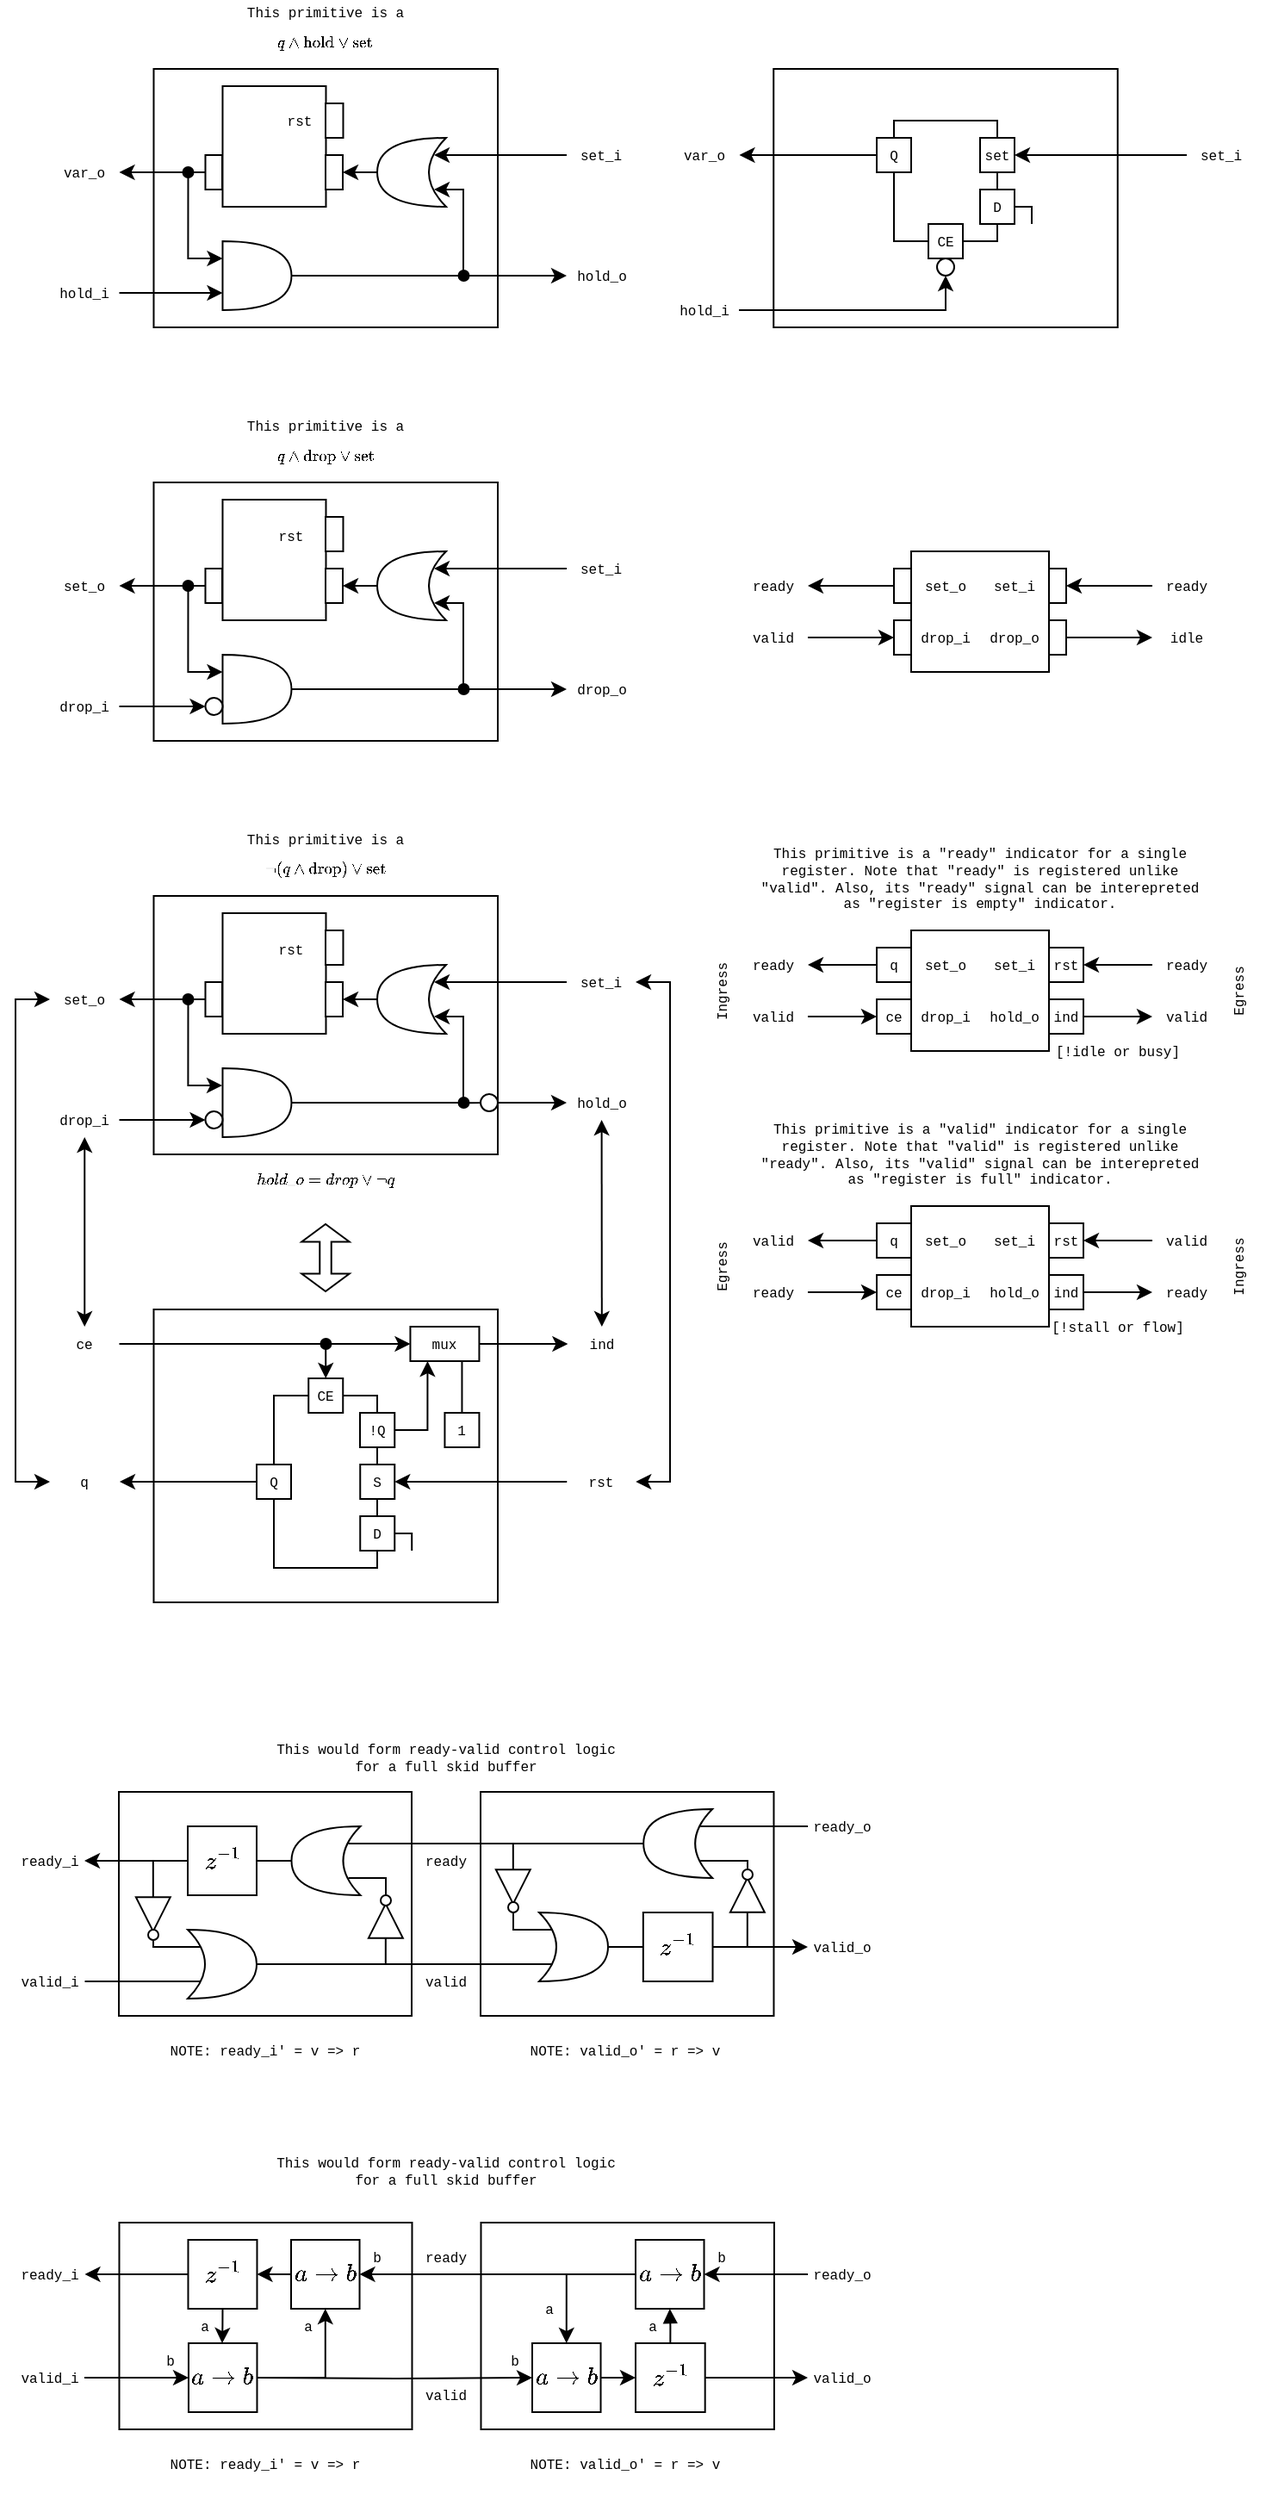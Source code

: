 <mxfile>
    <diagram id="QKwduSiQoANoTLeBK3bf" name="drop_set">
        <mxGraphModel dx="880" dy="471" grid="1" gridSize="10" guides="1" tooltips="1" connect="1" arrows="1" fold="1" page="1" pageScale="1" pageWidth="850" pageHeight="1100" math="1" shadow="0">
            <root>
                <mxCell id="0"/>
                <mxCell id="1" parent="0"/>
                <mxCell id="2" value="" style="rounded=0;whiteSpace=wrap;html=1;fillColor=none;labelBackgroundColor=none;" parent="1" vertex="1">
                    <mxGeometry x="120.24" y="80" width="199.76" height="150" as="geometry"/>
                </mxCell>
                <mxCell id="3" value="" style="rounded=0;whiteSpace=wrap;html=1;fillColor=none;labelBackgroundColor=none;flipH=0;" parent="1" vertex="1">
                    <mxGeometry x="160.24" y="90" width="60" height="70" as="geometry"/>
                </mxCell>
                <mxCell id="4" value="" style="rounded=0;whiteSpace=wrap;html=1;labelBackgroundColor=none;flipH=0;" parent="1" vertex="1">
                    <mxGeometry x="220" y="100" width="10.24" height="20" as="geometry"/>
                </mxCell>
                <mxCell id="5" value="" style="rounded=0;whiteSpace=wrap;html=1;labelBackgroundColor=none;flipH=0;" parent="1" vertex="1">
                    <mxGeometry x="150.24" y="130" width="9.76" height="20" as="geometry"/>
                </mxCell>
                <mxCell id="6" value="" style="rounded=0;whiteSpace=wrap;html=1;labelBackgroundColor=none;flipH=0;" parent="1" vertex="1">
                    <mxGeometry x="220" y="130" width="10" height="20" as="geometry"/>
                </mxCell>
                <mxCell id="7" value="rst" style="text;html=1;align=center;verticalAlign=middle;whiteSpace=wrap;rounded=0;labelBackgroundColor=none;fontFamily=Courier New;fontSize=8;flipH=0;" parent="1" vertex="1">
                    <mxGeometry x="190" y="100.0" width="30" height="20" as="geometry"/>
                </mxCell>
                <mxCell id="8" style="edgeStyle=orthogonalEdgeStyle;rounded=0;orthogonalLoop=1;jettySize=auto;html=1;exitX=1;exitY=0.5;exitDx=0;exitDy=0;exitPerimeter=0;entryX=0.175;entryY=0.25;entryDx=0;entryDy=0;labelBackgroundColor=none;entryPerimeter=0;" parent="1" source="12" target="14" edge="1">
                    <mxGeometry relative="1" as="geometry">
                        <mxPoint x="270.24" y="160" as="sourcePoint"/>
                        <mxPoint x="290" y="150" as="targetPoint"/>
                        <Array as="points">
                            <mxPoint x="300" y="200"/>
                            <mxPoint x="300" y="150"/>
                        </Array>
                    </mxGeometry>
                </mxCell>
                <mxCell id="9" value="" style="endArrow=classic;html=1;rounded=0;entryX=0;entryY=0.75;entryDx=0;entryDy=0;jumpStyle=gap;labelBackgroundColor=none;entryPerimeter=0;startArrow=none;" parent="1" target="12" edge="1">
                    <mxGeometry width="50" height="50" relative="1" as="geometry">
                        <mxPoint x="160.0" y="210.0" as="sourcePoint"/>
                        <mxPoint x="150.24" y="210" as="targetPoint"/>
                    </mxGeometry>
                </mxCell>
                <mxCell id="10" value="" style="endArrow=classic;html=1;rounded=0;startArrow=none;startFill=0;exitX=0;exitY=0.5;exitDx=0;exitDy=0;labelBackgroundColor=none;" parent="1" source="5" edge="1">
                    <mxGeometry width="50" height="50" relative="1" as="geometry">
                        <mxPoint x="240.24" y="140" as="sourcePoint"/>
                        <mxPoint x="100.24" y="140" as="targetPoint"/>
                    </mxGeometry>
                </mxCell>
                <mxCell id="11" style="edgeStyle=orthogonalEdgeStyle;rounded=0;orthogonalLoop=1;jettySize=auto;html=1;entryX=0;entryY=0.25;entryDx=0;entryDy=0;entryPerimeter=0;jumpStyle=gap;labelBackgroundColor=none;startArrow=oval;startFill=1;" parent="1" target="12" edge="1">
                    <mxGeometry relative="1" as="geometry">
                        <mxPoint x="270.24" y="190" as="targetPoint"/>
                        <Array as="points">
                            <mxPoint x="140.24" y="190"/>
                        </Array>
                        <mxPoint x="140.24" y="140" as="sourcePoint"/>
                    </mxGeometry>
                </mxCell>
                <mxCell id="12" value="" style="shape=or;whiteSpace=wrap;html=1;labelBackgroundColor=none;" parent="1" vertex="1">
                    <mxGeometry x="160.24" y="180" width="40" height="40" as="geometry"/>
                </mxCell>
                <mxCell id="13" style="edgeStyle=orthogonalEdgeStyle;rounded=0;orthogonalLoop=1;jettySize=auto;html=1;exitX=1;exitY=0.5;exitDx=0;exitDy=0;exitPerimeter=0;entryX=1;entryY=0.5;entryDx=0;entryDy=0;labelBackgroundColor=none;" parent="1" source="14" target="6" edge="1">
                    <mxGeometry relative="1" as="geometry">
                        <mxPoint x="255.24" y="140" as="sourcePoint"/>
                    </mxGeometry>
                </mxCell>
                <mxCell id="14" value="" style="shape=xor;whiteSpace=wrap;html=1;rotation=-180;labelBackgroundColor=none;" parent="1" vertex="1">
                    <mxGeometry x="250" y="120" width="40" height="40" as="geometry"/>
                </mxCell>
                <mxCell id="15" value="" style="endArrow=classic;html=1;rounded=0;entryX=0.175;entryY=0.75;entryDx=0;entryDy=0;entryPerimeter=0;labelBackgroundColor=none;exitX=0;exitY=0.5;exitDx=0;exitDy=0;" parent="1" source="19" target="14" edge="1">
                    <mxGeometry width="50" height="50" relative="1" as="geometry">
                        <mxPoint x="340.24" y="130" as="sourcePoint"/>
                        <mxPoint x="290.24" y="160" as="targetPoint"/>
                    </mxGeometry>
                </mxCell>
                <mxCell id="17" value="hold_o" style="text;html=1;strokeColor=none;fillColor=none;align=center;verticalAlign=middle;whiteSpace=wrap;rounded=0;fontFamily=Courier New;fontSize=8;" parent="1" vertex="1">
                    <mxGeometry x="360.6" y="190" width="39.4" height="20" as="geometry"/>
                </mxCell>
                <mxCell id="18" value="hold_i" style="text;html=1;strokeColor=none;fillColor=none;align=center;verticalAlign=middle;whiteSpace=wrap;rounded=0;fontFamily=Courier New;fontSize=8;" parent="1" vertex="1">
                    <mxGeometry x="60" y="200" width="40.24" height="20" as="geometry"/>
                </mxCell>
                <mxCell id="19" value="set_i" style="text;html=1;strokeColor=none;fillColor=none;align=center;verticalAlign=middle;whiteSpace=wrap;rounded=0;fontFamily=Courier New;fontSize=8;" parent="1" vertex="1">
                    <mxGeometry x="360" y="120" width="40" height="20" as="geometry"/>
                </mxCell>
                <mxCell id="20" value="var_o" style="text;html=1;strokeColor=none;fillColor=none;align=center;verticalAlign=middle;whiteSpace=wrap;rounded=0;fontFamily=Courier New;fontSize=8;" parent="1" vertex="1">
                    <mxGeometry x="60" y="130" width="40" height="20" as="geometry"/>
                </mxCell>
                <mxCell id="21" value="This primitive is a&lt;br&gt;$$q \land \text{hold} \lor \text{set}$$" style="text;html=1;align=center;verticalAlign=middle;whiteSpace=wrap;rounded=0;fontFamily=Courier New;fontSize=8;labelBackgroundColor=none;" parent="1" vertex="1">
                    <mxGeometry x="120" y="40" width="200" height="40" as="geometry"/>
                </mxCell>
                <mxCell id="22" value="" style="endArrow=classic;html=1;rounded=0;entryX=0;entryY=0.75;entryDx=0;entryDy=0;jumpStyle=gap;labelBackgroundColor=none;endFill=1;entryPerimeter=0;" parent="1" target="12" edge="1">
                    <mxGeometry width="50" height="50" relative="1" as="geometry">
                        <mxPoint x="100.24" y="210" as="sourcePoint"/>
                        <mxPoint x="150.0" y="210.0" as="targetPoint"/>
                    </mxGeometry>
                </mxCell>
                <mxCell id="24" value="" style="endArrow=classic;html=1;rounded=0;edgeStyle=orthogonalEdgeStyle;startArrow=oval;startFill=1;jumpStyle=gap;labelBackgroundColor=none;endFill=1;" parent="1" edge="1">
                    <mxGeometry width="50" height="50" relative="1" as="geometry">
                        <mxPoint x="300.24" y="200" as="sourcePoint"/>
                        <mxPoint x="360" y="200" as="targetPoint"/>
                        <Array as="points"/>
                    </mxGeometry>
                </mxCell>
                <mxCell id="25" value="" style="rounded=0;whiteSpace=wrap;html=1;fillColor=none;labelBackgroundColor=none;" parent="1" vertex="1">
                    <mxGeometry x="120.24" y="320" width="199.76" height="150" as="geometry"/>
                </mxCell>
                <mxCell id="26" value="" style="rounded=0;whiteSpace=wrap;html=1;fillColor=none;labelBackgroundColor=none;flipH=0;" parent="1" vertex="1">
                    <mxGeometry x="160.24" y="330" width="60" height="70" as="geometry"/>
                </mxCell>
                <mxCell id="27" value="" style="rounded=0;whiteSpace=wrap;html=1;labelBackgroundColor=none;flipH=0;" parent="1" vertex="1">
                    <mxGeometry x="220" y="340" width="10.24" height="20" as="geometry"/>
                </mxCell>
                <mxCell id="28" value="" style="rounded=0;whiteSpace=wrap;html=1;labelBackgroundColor=none;flipH=0;" parent="1" vertex="1">
                    <mxGeometry x="150.24" y="370" width="9.76" height="20" as="geometry"/>
                </mxCell>
                <mxCell id="29" value="" style="rounded=0;whiteSpace=wrap;html=1;labelBackgroundColor=none;flipH=0;" parent="1" vertex="1">
                    <mxGeometry x="220" y="370" width="10" height="20" as="geometry"/>
                </mxCell>
                <mxCell id="30" value="rst" style="text;html=1;align=center;verticalAlign=middle;whiteSpace=wrap;rounded=0;labelBackgroundColor=none;fontFamily=Courier New;fontSize=8;flipH=0;" parent="1" vertex="1">
                    <mxGeometry x="185.24" y="341.43" width="30" height="20" as="geometry"/>
                </mxCell>
                <mxCell id="31" style="edgeStyle=orthogonalEdgeStyle;rounded=0;orthogonalLoop=1;jettySize=auto;html=1;exitX=1;exitY=0.5;exitDx=0;exitDy=0;exitPerimeter=0;entryX=0.175;entryY=0.25;entryDx=0;entryDy=0;labelBackgroundColor=none;entryPerimeter=0;" parent="1" source="35" target="37" edge="1">
                    <mxGeometry relative="1" as="geometry">
                        <mxPoint x="270.24" y="400" as="sourcePoint"/>
                        <mxPoint x="290" y="390" as="targetPoint"/>
                        <Array as="points">
                            <mxPoint x="300" y="440"/>
                            <mxPoint x="300" y="390"/>
                        </Array>
                    </mxGeometry>
                </mxCell>
                <mxCell id="32" value="" style="endArrow=classic;html=1;rounded=0;entryX=0;entryY=0.75;entryDx=0;entryDy=0;jumpStyle=gap;labelBackgroundColor=none;entryPerimeter=0;startArrow=none;" parent="1" target="35" edge="1">
                    <mxGeometry width="50" height="50" relative="1" as="geometry">
                        <mxPoint x="160" y="450" as="sourcePoint"/>
                        <mxPoint x="150.24" y="450" as="targetPoint"/>
                    </mxGeometry>
                </mxCell>
                <mxCell id="33" value="" style="endArrow=classic;html=1;rounded=0;startArrow=none;startFill=0;exitX=0;exitY=0.5;exitDx=0;exitDy=0;labelBackgroundColor=none;" parent="1" source="28" edge="1">
                    <mxGeometry width="50" height="50" relative="1" as="geometry">
                        <mxPoint x="240.24" y="380" as="sourcePoint"/>
                        <mxPoint x="100.24" y="380" as="targetPoint"/>
                    </mxGeometry>
                </mxCell>
                <mxCell id="34" style="edgeStyle=orthogonalEdgeStyle;rounded=0;orthogonalLoop=1;jettySize=auto;html=1;entryX=0;entryY=0.25;entryDx=0;entryDy=0;entryPerimeter=0;jumpStyle=gap;labelBackgroundColor=none;startArrow=oval;startFill=1;" parent="1" target="35" edge="1">
                    <mxGeometry relative="1" as="geometry">
                        <mxPoint x="270.24" y="430" as="targetPoint"/>
                        <Array as="points">
                            <mxPoint x="140.24" y="430"/>
                        </Array>
                        <mxPoint x="140.24" y="380" as="sourcePoint"/>
                    </mxGeometry>
                </mxCell>
                <mxCell id="35" value="" style="shape=or;whiteSpace=wrap;html=1;labelBackgroundColor=none;" parent="1" vertex="1">
                    <mxGeometry x="160.24" y="420" width="40" height="40" as="geometry"/>
                </mxCell>
                <mxCell id="36" style="edgeStyle=orthogonalEdgeStyle;rounded=0;orthogonalLoop=1;jettySize=auto;html=1;exitX=1;exitY=0.5;exitDx=0;exitDy=0;exitPerimeter=0;entryX=1;entryY=0.5;entryDx=0;entryDy=0;labelBackgroundColor=none;" parent="1" source="37" target="29" edge="1">
                    <mxGeometry relative="1" as="geometry">
                        <mxPoint x="255.24" y="380" as="sourcePoint"/>
                    </mxGeometry>
                </mxCell>
                <mxCell id="37" value="" style="shape=xor;whiteSpace=wrap;html=1;rotation=-180;labelBackgroundColor=none;" parent="1" vertex="1">
                    <mxGeometry x="250" y="360" width="40" height="40" as="geometry"/>
                </mxCell>
                <mxCell id="38" value="" style="endArrow=classic;html=1;rounded=0;entryX=0.175;entryY=0.75;entryDx=0;entryDy=0;entryPerimeter=0;labelBackgroundColor=none;exitX=0;exitY=0.5;exitDx=0;exitDy=0;" parent="1" source="41" target="37" edge="1">
                    <mxGeometry width="50" height="50" relative="1" as="geometry">
                        <mxPoint x="340.24" y="370" as="sourcePoint"/>
                        <mxPoint x="290.24" y="400" as="targetPoint"/>
                    </mxGeometry>
                </mxCell>
                <mxCell id="39" value="drop_o" style="text;html=1;strokeColor=none;fillColor=none;align=center;verticalAlign=middle;whiteSpace=wrap;rounded=0;fontFamily=Courier New;fontSize=8;" parent="1" vertex="1">
                    <mxGeometry x="360.6" y="430" width="39.4" height="20" as="geometry"/>
                </mxCell>
                <mxCell id="40" value="drop_i" style="text;html=1;strokeColor=none;fillColor=none;align=center;verticalAlign=middle;whiteSpace=wrap;rounded=0;fontFamily=Courier New;fontSize=8;" parent="1" vertex="1">
                    <mxGeometry x="60" y="440" width="40.24" height="20" as="geometry"/>
                </mxCell>
                <mxCell id="41" value="set_i" style="text;html=1;strokeColor=none;fillColor=none;align=center;verticalAlign=middle;whiteSpace=wrap;rounded=0;fontFamily=Courier New;fontSize=8;" parent="1" vertex="1">
                    <mxGeometry x="360" y="360" width="40" height="20" as="geometry"/>
                </mxCell>
                <mxCell id="42" value="set_o" style="text;html=1;strokeColor=none;fillColor=none;align=center;verticalAlign=middle;whiteSpace=wrap;rounded=0;fontFamily=Courier New;fontSize=8;" parent="1" vertex="1">
                    <mxGeometry x="60" y="370" width="40" height="20" as="geometry"/>
                </mxCell>
                <mxCell id="43" value="This primitive is a&lt;br&gt;$$q \land \text{drop} \lor \text{set}$$" style="text;html=1;align=center;verticalAlign=middle;whiteSpace=wrap;rounded=0;fontFamily=Courier New;fontSize=8;labelBackgroundColor=none;" parent="1" vertex="1">
                    <mxGeometry x="120" y="280" width="200" height="40" as="geometry"/>
                </mxCell>
                <mxCell id="44" value="" style="endArrow=classic;html=1;rounded=0;jumpStyle=gap;labelBackgroundColor=none;endFill=1;entryX=0.5;entryY=0;entryDx=0;entryDy=0;" parent="1" target="46" edge="1">
                    <mxGeometry width="50" height="50" relative="1" as="geometry">
                        <mxPoint x="100.24" y="450" as="sourcePoint"/>
                        <mxPoint x="150" y="450" as="targetPoint"/>
                    </mxGeometry>
                </mxCell>
                <mxCell id="45" value="" style="endArrow=classic;html=1;rounded=0;edgeStyle=orthogonalEdgeStyle;startArrow=oval;startFill=1;jumpStyle=gap;labelBackgroundColor=none;endFill=1;" parent="1" edge="1">
                    <mxGeometry width="50" height="50" relative="1" as="geometry">
                        <mxPoint x="300.24" y="440" as="sourcePoint"/>
                        <mxPoint x="360" y="440" as="targetPoint"/>
                        <Array as="points"/>
                    </mxGeometry>
                </mxCell>
                <mxCell id="46" value="" style="ellipse;whiteSpace=wrap;html=1;aspect=fixed;rotation=-90;labelBackgroundColor=none;" parent="1" vertex="1">
                    <mxGeometry x="150.24" y="445" width="10" height="10" as="geometry"/>
                </mxCell>
                <mxCell id="47" value="" style="rounded=0;whiteSpace=wrap;html=1;fillColor=none;labelBackgroundColor=none;flipH=0;" parent="1" vertex="1">
                    <mxGeometry x="560" y="360" width="80" height="70" as="geometry"/>
                </mxCell>
                <mxCell id="56" style="edgeStyle=none;html=1;exitX=0;exitY=0.5;exitDx=0;exitDy=0;entryX=1;entryY=0.5;entryDx=0;entryDy=0;" parent="1" source="60" target="48" edge="1">
                    <mxGeometry relative="1" as="geometry">
                        <mxPoint x="700" y="381.333" as="sourcePoint"/>
                    </mxGeometry>
                </mxCell>
                <mxCell id="48" value="" style="rounded=0;whiteSpace=wrap;html=1;labelBackgroundColor=none;flipH=0;" parent="1" vertex="1">
                    <mxGeometry x="640" y="370" width="10" height="20" as="geometry"/>
                </mxCell>
                <mxCell id="57" style="edgeStyle=none;html=1;exitX=1;exitY=0.5;exitDx=0;exitDy=0;entryX=0;entryY=0.5;entryDx=0;entryDy=0;" parent="1" source="49" target="61" edge="1">
                    <mxGeometry relative="1" as="geometry">
                        <mxPoint x="700" y="411.333" as="targetPoint"/>
                    </mxGeometry>
                </mxCell>
                <mxCell id="49" value="" style="rounded=0;whiteSpace=wrap;html=1;labelBackgroundColor=none;flipH=0;" parent="1" vertex="1">
                    <mxGeometry x="640" y="400" width="10" height="20" as="geometry"/>
                </mxCell>
                <mxCell id="58" style="edgeStyle=none;html=1;exitX=0;exitY=0.5;exitDx=0;exitDy=0;entryX=1;entryY=0.5;entryDx=0;entryDy=0;" parent="1" source="50" target="62" edge="1">
                    <mxGeometry relative="1" as="geometry">
                        <mxPoint x="500" y="381.333" as="targetPoint"/>
                    </mxGeometry>
                </mxCell>
                <mxCell id="50" value="" style="rounded=0;whiteSpace=wrap;html=1;labelBackgroundColor=none;flipH=0;" parent="1" vertex="1">
                    <mxGeometry x="550" y="370" width="10" height="20" as="geometry"/>
                </mxCell>
                <mxCell id="59" style="edgeStyle=none;html=1;exitX=1;exitY=0.5;exitDx=0;exitDy=0;entryX=0;entryY=0.5;entryDx=0;entryDy=0;" parent="1" source="63" target="51" edge="1">
                    <mxGeometry relative="1" as="geometry">
                        <mxPoint x="500" y="411.333" as="sourcePoint"/>
                    </mxGeometry>
                </mxCell>
                <mxCell id="51" value="" style="rounded=0;whiteSpace=wrap;html=1;labelBackgroundColor=none;flipH=0;" parent="1" vertex="1">
                    <mxGeometry x="550" y="400" width="10" height="20" as="geometry"/>
                </mxCell>
                <mxCell id="52" value="set_i" style="text;html=1;align=center;verticalAlign=middle;whiteSpace=wrap;rounded=0;labelBackgroundColor=none;fontFamily=Courier New;fontSize=8;flipH=0;" parent="1" vertex="1">
                    <mxGeometry x="600" y="370" width="40" height="20" as="geometry"/>
                </mxCell>
                <mxCell id="53" value="set_o" style="text;html=1;align=center;verticalAlign=middle;whiteSpace=wrap;rounded=0;labelBackgroundColor=none;fontFamily=Courier New;fontSize=8;flipH=0;" parent="1" vertex="1">
                    <mxGeometry x="560" y="370" width="40" height="20" as="geometry"/>
                </mxCell>
                <mxCell id="54" value="drop_i" style="text;html=1;align=center;verticalAlign=middle;whiteSpace=wrap;rounded=0;labelBackgroundColor=none;fontFamily=Courier New;fontSize=8;flipH=0;" parent="1" vertex="1">
                    <mxGeometry x="560" y="400" width="40" height="20" as="geometry"/>
                </mxCell>
                <mxCell id="55" value="drop_o" style="text;html=1;align=center;verticalAlign=middle;whiteSpace=wrap;rounded=0;labelBackgroundColor=none;fontFamily=Courier New;fontSize=8;flipH=0;" parent="1" vertex="1">
                    <mxGeometry x="600" y="400" width="40" height="20" as="geometry"/>
                </mxCell>
                <mxCell id="60" value="ready" style="text;html=1;align=center;verticalAlign=middle;whiteSpace=wrap;rounded=0;labelBackgroundColor=none;fontFamily=Courier New;fontSize=8;flipH=0;" parent="1" vertex="1">
                    <mxGeometry x="700" y="370" width="40" height="20" as="geometry"/>
                </mxCell>
                <mxCell id="61" value="idle" style="text;html=1;align=center;verticalAlign=middle;whiteSpace=wrap;rounded=0;labelBackgroundColor=none;fontFamily=Courier New;fontSize=8;flipH=0;" parent="1" vertex="1">
                    <mxGeometry x="700" y="400" width="40" height="20" as="geometry"/>
                </mxCell>
                <mxCell id="62" value="ready" style="text;html=1;align=center;verticalAlign=middle;whiteSpace=wrap;rounded=0;labelBackgroundColor=none;fontFamily=Courier New;fontSize=8;flipH=0;" parent="1" vertex="1">
                    <mxGeometry x="460" y="370" width="40" height="20" as="geometry"/>
                </mxCell>
                <mxCell id="63" value="valid" style="text;html=1;align=center;verticalAlign=middle;whiteSpace=wrap;rounded=0;labelBackgroundColor=none;fontFamily=Courier New;fontSize=8;flipH=0;" parent="1" vertex="1">
                    <mxGeometry x="460" y="400" width="40" height="20" as="geometry"/>
                </mxCell>
                <mxCell id="64" value="" style="rounded=0;whiteSpace=wrap;html=1;fillColor=none;labelBackgroundColor=none;" parent="1" vertex="1">
                    <mxGeometry x="120.24" y="560" width="199.76" height="150" as="geometry"/>
                </mxCell>
                <mxCell id="65" value="" style="rounded=0;whiteSpace=wrap;html=1;fillColor=none;labelBackgroundColor=none;flipH=0;" parent="1" vertex="1">
                    <mxGeometry x="160.24" y="570" width="60" height="70" as="geometry"/>
                </mxCell>
                <mxCell id="66" value="" style="rounded=0;whiteSpace=wrap;html=1;labelBackgroundColor=none;flipH=0;" parent="1" vertex="1">
                    <mxGeometry x="220" y="580" width="10.24" height="20" as="geometry"/>
                </mxCell>
                <mxCell id="67" value="" style="rounded=0;whiteSpace=wrap;html=1;labelBackgroundColor=none;flipH=0;" parent="1" vertex="1">
                    <mxGeometry x="150.24" y="610" width="9.76" height="20" as="geometry"/>
                </mxCell>
                <mxCell id="68" value="" style="rounded=0;whiteSpace=wrap;html=1;labelBackgroundColor=none;flipH=0;" parent="1" vertex="1">
                    <mxGeometry x="220" y="610" width="10" height="20" as="geometry"/>
                </mxCell>
                <mxCell id="69" value="rst" style="text;html=1;align=center;verticalAlign=middle;whiteSpace=wrap;rounded=0;labelBackgroundColor=none;fontFamily=Courier New;fontSize=8;flipH=0;" parent="1" vertex="1">
                    <mxGeometry x="185.24" y="581.43" width="30" height="20" as="geometry"/>
                </mxCell>
                <mxCell id="70" style="edgeStyle=orthogonalEdgeStyle;rounded=0;orthogonalLoop=1;jettySize=auto;html=1;exitX=1;exitY=0.5;exitDx=0;exitDy=0;exitPerimeter=0;entryX=0.175;entryY=0.25;entryDx=0;entryDy=0;labelBackgroundColor=none;entryPerimeter=0;" parent="1" source="126" target="76" edge="1">
                    <mxGeometry relative="1" as="geometry">
                        <mxPoint x="200.24" y="680" as="sourcePoint"/>
                        <mxPoint x="290" y="630" as="targetPoint"/>
                        <Array as="points">
                            <mxPoint x="300" y="680"/>
                            <mxPoint x="300" y="630"/>
                        </Array>
                    </mxGeometry>
                </mxCell>
                <mxCell id="71" value="" style="endArrow=classic;html=1;rounded=0;entryX=0;entryY=0.75;entryDx=0;entryDy=0;jumpStyle=gap;labelBackgroundColor=none;entryPerimeter=0;startArrow=none;" parent="1" edge="1">
                    <mxGeometry width="50" height="50" relative="1" as="geometry">
                        <mxPoint x="160" y="690" as="sourcePoint"/>
                        <mxPoint x="160.24" y="690" as="targetPoint"/>
                    </mxGeometry>
                </mxCell>
                <mxCell id="72" value="" style="endArrow=classic;html=1;rounded=0;startArrow=none;startFill=0;exitX=0;exitY=0.5;exitDx=0;exitDy=0;labelBackgroundColor=none;" parent="1" source="67" edge="1">
                    <mxGeometry width="50" height="50" relative="1" as="geometry">
                        <mxPoint x="240.24" y="620" as="sourcePoint"/>
                        <mxPoint x="100.24" y="620" as="targetPoint"/>
                    </mxGeometry>
                </mxCell>
                <mxCell id="73" style="edgeStyle=orthogonalEdgeStyle;rounded=0;orthogonalLoop=1;jettySize=auto;html=1;jumpStyle=gap;labelBackgroundColor=none;startArrow=oval;startFill=1;" parent="1" edge="1">
                    <mxGeometry relative="1" as="geometry">
                        <mxPoint x="160" y="670" as="targetPoint"/>
                        <Array as="points">
                            <mxPoint x="140" y="670"/>
                        </Array>
                        <mxPoint x="140.24" y="620" as="sourcePoint"/>
                    </mxGeometry>
                </mxCell>
                <mxCell id="75" style="edgeStyle=orthogonalEdgeStyle;rounded=0;orthogonalLoop=1;jettySize=auto;html=1;exitX=1;exitY=0.5;exitDx=0;exitDy=0;exitPerimeter=0;entryX=1;entryY=0.5;entryDx=0;entryDy=0;labelBackgroundColor=none;" parent="1" source="76" target="68" edge="1">
                    <mxGeometry relative="1" as="geometry">
                        <mxPoint x="255.24" y="620" as="sourcePoint"/>
                    </mxGeometry>
                </mxCell>
                <mxCell id="76" value="" style="shape=xor;whiteSpace=wrap;html=1;rotation=-180;labelBackgroundColor=none;" parent="1" vertex="1">
                    <mxGeometry x="250" y="600" width="40" height="40" as="geometry"/>
                </mxCell>
                <mxCell id="77" value="" style="endArrow=classic;html=1;rounded=0;entryX=0.175;entryY=0.75;entryDx=0;entryDy=0;entryPerimeter=0;labelBackgroundColor=none;exitX=0;exitY=0.5;exitDx=0;exitDy=0;" parent="1" source="80" target="76" edge="1">
                    <mxGeometry width="50" height="50" relative="1" as="geometry">
                        <mxPoint x="340.24" y="610" as="sourcePoint"/>
                        <mxPoint x="290.24" y="640" as="targetPoint"/>
                    </mxGeometry>
                </mxCell>
                <mxCell id="201" style="edgeStyle=orthogonalEdgeStyle;rounded=0;jumpStyle=gap;html=1;exitX=0.5;exitY=1;exitDx=0;exitDy=0;entryX=0.5;entryY=0;entryDx=0;entryDy=0;fontFamily=Courier New;fontSize=8;startArrow=classic;startFill=1;endArrow=classic;endFill=1;" parent="1" source="78" target="173" edge="1">
                    <mxGeometry relative="1" as="geometry"/>
                </mxCell>
                <mxCell id="78" value="hold_o" style="text;html=1;strokeColor=none;fillColor=none;align=center;verticalAlign=middle;whiteSpace=wrap;rounded=0;fontFamily=Courier New;fontSize=8;" parent="1" vertex="1">
                    <mxGeometry x="360.6" y="670" width="39.4" height="20" as="geometry"/>
                </mxCell>
                <mxCell id="79" value="drop_i" style="text;html=1;strokeColor=none;fillColor=none;align=center;verticalAlign=middle;whiteSpace=wrap;rounded=0;fontFamily=Courier New;fontSize=8;" parent="1" vertex="1">
                    <mxGeometry x="60" y="680" width="40.24" height="20" as="geometry"/>
                </mxCell>
                <mxCell id="202" style="edgeStyle=orthogonalEdgeStyle;rounded=0;jumpStyle=gap;html=1;exitX=1;exitY=0.5;exitDx=0;exitDy=0;entryX=1;entryY=0.5;entryDx=0;entryDy=0;fontFamily=Courier New;fontSize=8;startArrow=classic;startFill=1;endArrow=classic;endFill=1;" parent="1" source="80" target="175" edge="1">
                    <mxGeometry relative="1" as="geometry">
                        <Array as="points">
                            <mxPoint x="420" y="610"/>
                            <mxPoint x="420" y="900"/>
                        </Array>
                    </mxGeometry>
                </mxCell>
                <mxCell id="80" value="set_i" style="text;html=1;strokeColor=none;fillColor=none;align=center;verticalAlign=middle;whiteSpace=wrap;rounded=0;fontFamily=Courier New;fontSize=8;" parent="1" vertex="1">
                    <mxGeometry x="360" y="600" width="40" height="20" as="geometry"/>
                </mxCell>
                <mxCell id="81" value="set_o" style="text;html=1;strokeColor=none;fillColor=none;align=center;verticalAlign=middle;whiteSpace=wrap;rounded=0;fontFamily=Courier New;fontSize=8;" parent="1" vertex="1">
                    <mxGeometry x="60" y="610" width="40" height="20" as="geometry"/>
                </mxCell>
                <mxCell id="82" value="This primitive is a&lt;br&gt;$$\neg (&lt;br&gt;q \land \text{drop}) \lor \text{set}$$" style="text;html=1;align=center;verticalAlign=middle;whiteSpace=wrap;rounded=0;fontFamily=Courier New;fontSize=8;labelBackgroundColor=none;" parent="1" vertex="1">
                    <mxGeometry x="120" y="520" width="200" height="40" as="geometry"/>
                </mxCell>
                <mxCell id="83" value="" style="endArrow=classic;html=1;rounded=0;jumpStyle=gap;labelBackgroundColor=none;endFill=1;entryX=0.5;entryY=0;entryDx=0;entryDy=0;" parent="1" target="127" edge="1">
                    <mxGeometry width="50" height="50" relative="1" as="geometry">
                        <mxPoint x="100.24" y="690" as="sourcePoint"/>
                        <mxPoint x="160" y="690" as="targetPoint"/>
                    </mxGeometry>
                </mxCell>
                <mxCell id="84" value="" style="endArrow=classic;html=1;rounded=0;edgeStyle=orthogonalEdgeStyle;startArrow=none;startFill=1;jumpStyle=gap;labelBackgroundColor=none;endFill=1;" parent="1" source="128" edge="1">
                    <mxGeometry width="50" height="50" relative="1" as="geometry">
                        <mxPoint x="300.24" y="680" as="sourcePoint"/>
                        <mxPoint x="360" y="680" as="targetPoint"/>
                        <Array as="points"/>
                    </mxGeometry>
                </mxCell>
                <mxCell id="88" value="" style="rounded=0;whiteSpace=wrap;html=1;fillColor=none;labelBackgroundColor=none;flipH=0;" parent="1" vertex="1">
                    <mxGeometry x="560" y="580" width="80" height="70" as="geometry"/>
                </mxCell>
                <mxCell id="89" style="edgeStyle=none;html=1;exitX=0;exitY=0.5;exitDx=0;exitDy=0;entryX=1;entryY=0.5;entryDx=0;entryDy=0;" parent="1" source="101" target="90" edge="1">
                    <mxGeometry relative="1" as="geometry">
                        <mxPoint x="700" y="601.333" as="sourcePoint"/>
                    </mxGeometry>
                </mxCell>
                <mxCell id="90" value="rst" style="rounded=0;whiteSpace=wrap;html=1;labelBackgroundColor=none;flipH=0;fontFamily=Courier New;fontSize=8;" parent="1" vertex="1">
                    <mxGeometry x="640" y="590" width="20" height="20" as="geometry"/>
                </mxCell>
                <mxCell id="91" style="edgeStyle=none;html=1;exitX=1;exitY=0.5;exitDx=0;exitDy=0;entryX=0;entryY=0.5;entryDx=0;entryDy=0;" parent="1" source="92" target="102" edge="1">
                    <mxGeometry relative="1" as="geometry">
                        <mxPoint x="700" y="631.333" as="targetPoint"/>
                    </mxGeometry>
                </mxCell>
                <mxCell id="92" value="ind" style="rounded=0;whiteSpace=wrap;html=1;labelBackgroundColor=none;flipH=0;fontFamily=Courier New;fontSize=8;" parent="1" vertex="1">
                    <mxGeometry x="640" y="620" width="20" height="20" as="geometry"/>
                </mxCell>
                <mxCell id="93" style="edgeStyle=none;html=1;exitX=0;exitY=0.5;exitDx=0;exitDy=0;entryX=1;entryY=0.5;entryDx=0;entryDy=0;" parent="1" source="94" target="103" edge="1">
                    <mxGeometry relative="1" as="geometry">
                        <mxPoint x="500" y="601.333" as="targetPoint"/>
                    </mxGeometry>
                </mxCell>
                <mxCell id="94" value="q" style="rounded=0;whiteSpace=wrap;html=1;labelBackgroundColor=none;flipH=0;fontFamily=Courier New;fontSize=8;" parent="1" vertex="1">
                    <mxGeometry x="540" y="590" width="20" height="20" as="geometry"/>
                </mxCell>
                <mxCell id="95" style="edgeStyle=none;html=1;exitX=1;exitY=0.5;exitDx=0;exitDy=0;entryX=0;entryY=0.5;entryDx=0;entryDy=0;" parent="1" source="104" target="96" edge="1">
                    <mxGeometry relative="1" as="geometry">
                        <mxPoint x="500" y="631.333" as="sourcePoint"/>
                    </mxGeometry>
                </mxCell>
                <mxCell id="96" value="ce" style="rounded=0;whiteSpace=wrap;html=1;labelBackgroundColor=none;flipH=0;fontFamily=Courier New;fontSize=8;" parent="1" vertex="1">
                    <mxGeometry x="540" y="620" width="20" height="20" as="geometry"/>
                </mxCell>
                <mxCell id="97" value="set_i" style="text;html=1;align=center;verticalAlign=middle;whiteSpace=wrap;rounded=0;labelBackgroundColor=none;fontFamily=Courier New;fontSize=8;flipH=0;" parent="1" vertex="1">
                    <mxGeometry x="600" y="590" width="40" height="20" as="geometry"/>
                </mxCell>
                <mxCell id="98" value="set_o" style="text;html=1;align=center;verticalAlign=middle;whiteSpace=wrap;rounded=0;labelBackgroundColor=none;fontFamily=Courier New;fontSize=8;flipH=0;" parent="1" vertex="1">
                    <mxGeometry x="560" y="590" width="40" height="20" as="geometry"/>
                </mxCell>
                <mxCell id="99" value="drop_i" style="text;html=1;align=center;verticalAlign=middle;whiteSpace=wrap;rounded=0;labelBackgroundColor=none;fontFamily=Courier New;fontSize=8;flipH=0;" parent="1" vertex="1">
                    <mxGeometry x="560" y="620" width="40" height="20" as="geometry"/>
                </mxCell>
                <mxCell id="100" value="hold_o" style="text;html=1;align=center;verticalAlign=middle;whiteSpace=wrap;rounded=0;labelBackgroundColor=none;fontFamily=Courier New;fontSize=8;flipH=0;" parent="1" vertex="1">
                    <mxGeometry x="600" y="620" width="40" height="20" as="geometry"/>
                </mxCell>
                <mxCell id="101" value="ready" style="text;html=1;align=center;verticalAlign=middle;whiteSpace=wrap;rounded=0;labelBackgroundColor=none;fontFamily=Courier New;fontSize=8;flipH=0;" parent="1" vertex="1">
                    <mxGeometry x="700" y="590" width="40" height="20" as="geometry"/>
                </mxCell>
                <mxCell id="102" value="valid" style="text;html=1;align=center;verticalAlign=middle;whiteSpace=wrap;rounded=0;labelBackgroundColor=none;fontFamily=Courier New;fontSize=8;flipH=0;" parent="1" vertex="1">
                    <mxGeometry x="700" y="620" width="40" height="20" as="geometry"/>
                </mxCell>
                <mxCell id="103" value="ready" style="text;html=1;align=center;verticalAlign=middle;whiteSpace=wrap;rounded=0;labelBackgroundColor=none;fontFamily=Courier New;fontSize=8;flipH=0;" parent="1" vertex="1">
                    <mxGeometry x="460" y="590" width="40" height="20" as="geometry"/>
                </mxCell>
                <mxCell id="104" value="valid" style="text;html=1;align=center;verticalAlign=middle;whiteSpace=wrap;rounded=0;labelBackgroundColor=none;fontFamily=Courier New;fontSize=8;flipH=0;" parent="1" vertex="1">
                    <mxGeometry x="460" y="620" width="40" height="20" as="geometry"/>
                </mxCell>
                <mxCell id="105" value="This primitive is a &quot;ready&quot; indicator for a single register. Note that &quot;ready&quot; is registered unlike &quot;valid&quot;. Also, its &quot;ready&quot; signal can be interepreted as &quot;register is empty&quot; indicator." style="text;html=1;align=center;verticalAlign=middle;whiteSpace=wrap;rounded=0;fontFamily=Courier New;fontSize=8;labelBackgroundColor=none;" parent="1" vertex="1">
                    <mxGeometry x="470" y="520" width="260" height="60" as="geometry"/>
                </mxCell>
                <mxCell id="106" value="" style="rounded=0;whiteSpace=wrap;html=1;fillColor=none;labelBackgroundColor=none;flipH=0;" parent="1" vertex="1">
                    <mxGeometry x="560" y="740" width="80" height="70" as="geometry"/>
                </mxCell>
                <mxCell id="107" style="edgeStyle=none;html=1;exitX=0;exitY=0.5;exitDx=0;exitDy=0;entryX=1;entryY=0.5;entryDx=0;entryDy=0;" parent="1" source="119" target="108" edge="1">
                    <mxGeometry relative="1" as="geometry">
                        <mxPoint x="700" y="761.333" as="sourcePoint"/>
                    </mxGeometry>
                </mxCell>
                <mxCell id="108" value="rst" style="rounded=0;whiteSpace=wrap;html=1;labelBackgroundColor=none;flipH=0;fillColor=none;fontFamily=Courier New;fontSize=8;" parent="1" vertex="1">
                    <mxGeometry x="640" y="750" width="20" height="20" as="geometry"/>
                </mxCell>
                <mxCell id="109" style="edgeStyle=none;html=1;exitX=1;exitY=0.5;exitDx=0;exitDy=0;entryX=0;entryY=0.5;entryDx=0;entryDy=0;" parent="1" source="110" target="120" edge="1">
                    <mxGeometry relative="1" as="geometry">
                        <mxPoint x="700" y="791.333" as="targetPoint"/>
                    </mxGeometry>
                </mxCell>
                <mxCell id="110" value="ind" style="rounded=0;whiteSpace=wrap;html=1;labelBackgroundColor=none;flipH=0;fillColor=none;fontFamily=Courier New;fontSize=8;" parent="1" vertex="1">
                    <mxGeometry x="640" y="780" width="20" height="20" as="geometry"/>
                </mxCell>
                <mxCell id="111" style="edgeStyle=none;html=1;exitX=0;exitY=0.5;exitDx=0;exitDy=0;entryX=1;entryY=0.5;entryDx=0;entryDy=0;" parent="1" source="112" target="121" edge="1">
                    <mxGeometry relative="1" as="geometry">
                        <mxPoint x="500" y="761.333" as="targetPoint"/>
                    </mxGeometry>
                </mxCell>
                <mxCell id="112" value="q" style="rounded=0;whiteSpace=wrap;html=1;labelBackgroundColor=none;flipH=0;fillColor=none;fontFamily=Courier New;fontSize=8;" parent="1" vertex="1">
                    <mxGeometry x="540" y="750" width="20" height="20" as="geometry"/>
                </mxCell>
                <mxCell id="113" style="edgeStyle=none;html=1;exitX=1;exitY=0.5;exitDx=0;exitDy=0;entryX=0;entryY=0.5;entryDx=0;entryDy=0;" parent="1" source="122" target="114" edge="1">
                    <mxGeometry relative="1" as="geometry">
                        <mxPoint x="500" y="791.333" as="sourcePoint"/>
                    </mxGeometry>
                </mxCell>
                <mxCell id="114" value="ce" style="rounded=0;whiteSpace=wrap;html=1;labelBackgroundColor=none;flipH=0;fillColor=none;fontFamily=Courier New;fontSize=8;" parent="1" vertex="1">
                    <mxGeometry x="540" y="780" width="20" height="20" as="geometry"/>
                </mxCell>
                <mxCell id="115" value="set_i" style="text;html=1;align=center;verticalAlign=middle;whiteSpace=wrap;rounded=0;labelBackgroundColor=none;fontFamily=Courier New;fontSize=8;flipH=0;" parent="1" vertex="1">
                    <mxGeometry x="600" y="750" width="40" height="20" as="geometry"/>
                </mxCell>
                <mxCell id="116" value="set_o" style="text;html=1;align=center;verticalAlign=middle;whiteSpace=wrap;rounded=0;labelBackgroundColor=none;fontFamily=Courier New;fontSize=8;flipH=0;" parent="1" vertex="1">
                    <mxGeometry x="560" y="750" width="40" height="20" as="geometry"/>
                </mxCell>
                <mxCell id="117" value="drop_i" style="text;html=1;align=center;verticalAlign=middle;whiteSpace=wrap;rounded=0;labelBackgroundColor=none;fontFamily=Courier New;fontSize=8;flipH=0;" parent="1" vertex="1">
                    <mxGeometry x="560" y="780" width="40" height="20" as="geometry"/>
                </mxCell>
                <mxCell id="118" value="hold_o" style="text;html=1;align=center;verticalAlign=middle;whiteSpace=wrap;rounded=0;labelBackgroundColor=none;fontFamily=Courier New;fontSize=8;flipH=0;" parent="1" vertex="1">
                    <mxGeometry x="600" y="780" width="40" height="20" as="geometry"/>
                </mxCell>
                <mxCell id="119" value="valid" style="text;html=1;align=center;verticalAlign=middle;whiteSpace=wrap;rounded=0;labelBackgroundColor=none;fontFamily=Courier New;fontSize=8;flipH=0;" parent="1" vertex="1">
                    <mxGeometry x="700" y="750" width="40" height="20" as="geometry"/>
                </mxCell>
                <mxCell id="120" value="ready" style="text;html=1;align=center;verticalAlign=middle;whiteSpace=wrap;rounded=0;labelBackgroundColor=none;fontFamily=Courier New;fontSize=8;flipH=0;" parent="1" vertex="1">
                    <mxGeometry x="700" y="780" width="40" height="20" as="geometry"/>
                </mxCell>
                <mxCell id="121" value="valid" style="text;html=1;align=center;verticalAlign=middle;whiteSpace=wrap;rounded=0;labelBackgroundColor=none;fontFamily=Courier New;fontSize=8;flipH=0;" parent="1" vertex="1">
                    <mxGeometry x="460" y="750" width="40" height="20" as="geometry"/>
                </mxCell>
                <mxCell id="122" value="ready" style="text;html=1;align=center;verticalAlign=middle;whiteSpace=wrap;rounded=0;labelBackgroundColor=none;fontFamily=Courier New;fontSize=8;flipH=0;" parent="1" vertex="1">
                    <mxGeometry x="460" y="780" width="40" height="20" as="geometry"/>
                </mxCell>
                <mxCell id="123" value="This primitive is a &quot;valid&quot; indicator for a single register. Note that &quot;valid&quot; is registered unlike &quot;ready&quot;. Also, its &quot;valid&quot; signal can be interepreted as &quot;register is full&quot; indicator." style="text;html=1;align=center;verticalAlign=middle;whiteSpace=wrap;rounded=0;fontFamily=Courier New;fontSize=8;labelBackgroundColor=none;" parent="1" vertex="1">
                    <mxGeometry x="470" y="680" width="260" height="60" as="geometry"/>
                </mxCell>
                <mxCell id="126" value="" style="shape=or;whiteSpace=wrap;html=1;labelBackgroundColor=none;" parent="1" vertex="1">
                    <mxGeometry x="160.24" y="660" width="40" height="40" as="geometry"/>
                </mxCell>
                <mxCell id="127" value="" style="ellipse;whiteSpace=wrap;html=1;aspect=fixed;rotation=-90;labelBackgroundColor=none;" parent="1" vertex="1">
                    <mxGeometry x="150.24" y="685" width="10" height="10" as="geometry"/>
                </mxCell>
                <mxCell id="129" value="" style="endArrow=none;html=1;rounded=0;edgeStyle=orthogonalEdgeStyle;startArrow=oval;startFill=1;jumpStyle=gap;labelBackgroundColor=none;endFill=1;" parent="1" target="128" edge="1">
                    <mxGeometry width="50" height="50" relative="1" as="geometry">
                        <mxPoint x="300.24" y="680" as="sourcePoint"/>
                        <mxPoint x="360" y="680" as="targetPoint"/>
                        <Array as="points"/>
                    </mxGeometry>
                </mxCell>
                <mxCell id="128" value="" style="ellipse;whiteSpace=wrap;html=1;aspect=fixed;rotation=-90;labelBackgroundColor=none;" parent="1" vertex="1">
                    <mxGeometry x="310" y="675" width="10" height="10" as="geometry"/>
                </mxCell>
                <mxCell id="130" value="[!idle or busy]" style="text;html=1;align=center;verticalAlign=middle;whiteSpace=wrap;rounded=0;labelBackgroundColor=none;fontFamily=Courier New;fontSize=8;flipH=0;" parent="1" vertex="1">
                    <mxGeometry x="640" y="640" width="80" height="20" as="geometry"/>
                </mxCell>
                <mxCell id="131" value="[!stall or flow]" style="text;html=1;align=center;verticalAlign=middle;whiteSpace=wrap;rounded=0;labelBackgroundColor=none;fontFamily=Courier New;fontSize=8;flipH=0;" parent="1" vertex="1">
                    <mxGeometry x="640" y="800" width="80" height="20" as="geometry"/>
                </mxCell>
                <mxCell id="132" value="" style="rounded=0;whiteSpace=wrap;html=1;fillColor=none;labelBackgroundColor=none;" parent="1" vertex="1">
                    <mxGeometry x="480.12" y="80" width="199.76" height="150" as="geometry"/>
                </mxCell>
                <mxCell id="133" value="" style="rounded=0;whiteSpace=wrap;html=1;fillColor=none;labelBackgroundColor=none;flipH=0;" parent="1" vertex="1">
                    <mxGeometry x="550" y="110" width="60" height="70" as="geometry"/>
                </mxCell>
                <mxCell id="135" value="CE" style="rounded=0;whiteSpace=wrap;html=1;labelBackgroundColor=none;flipH=0;fontFamily=Courier New;fontSize=8;" parent="1" vertex="1">
                    <mxGeometry x="570" y="170" width="20" height="20" as="geometry"/>
                </mxCell>
                <mxCell id="139" value="" style="endArrow=classic;html=1;rounded=0;entryX=0;entryY=0.75;entryDx=0;entryDy=0;jumpStyle=gap;labelBackgroundColor=none;entryPerimeter=0;startArrow=none;" parent="1" edge="1">
                    <mxGeometry width="50" height="50" relative="1" as="geometry">
                        <mxPoint x="520" y="210" as="sourcePoint"/>
                        <mxPoint x="520.24" y="210" as="targetPoint"/>
                    </mxGeometry>
                </mxCell>
                <mxCell id="140" value="" style="endArrow=classic;html=1;rounded=0;startArrow=none;startFill=0;labelBackgroundColor=none;exitX=0;exitY=0.5;exitDx=0;exitDy=0;" parent="1" source="158" edge="1">
                    <mxGeometry width="50" height="50" relative="1" as="geometry">
                        <mxPoint x="500" y="130" as="sourcePoint"/>
                        <mxPoint x="460.24" y="130" as="targetPoint"/>
                    </mxGeometry>
                </mxCell>
                <mxCell id="145" value="" style="endArrow=classic;html=1;rounded=0;entryX=1;entryY=0.5;entryDx=0;entryDy=0;labelBackgroundColor=none;exitX=0;exitY=0.5;exitDx=0;exitDy=0;" parent="1" source="148" target="153" edge="1">
                    <mxGeometry width="50" height="50" relative="1" as="geometry">
                        <mxPoint x="700.24" y="130" as="sourcePoint"/>
                        <mxPoint x="643" y="130" as="targetPoint"/>
                    </mxGeometry>
                </mxCell>
                <mxCell id="147" value="hold_i" style="text;html=1;strokeColor=none;fillColor=none;align=center;verticalAlign=middle;whiteSpace=wrap;rounded=0;fontFamily=Courier New;fontSize=8;" parent="1" vertex="1">
                    <mxGeometry x="420" y="210" width="40.24" height="20" as="geometry"/>
                </mxCell>
                <mxCell id="148" value="set_i" style="text;html=1;strokeColor=none;fillColor=none;align=center;verticalAlign=middle;whiteSpace=wrap;rounded=0;fontFamily=Courier New;fontSize=8;" parent="1" vertex="1">
                    <mxGeometry x="720" y="120" width="40" height="20" as="geometry"/>
                </mxCell>
                <mxCell id="149" value="var_o" style="text;html=1;strokeColor=none;fillColor=none;align=center;verticalAlign=middle;whiteSpace=wrap;rounded=0;fontFamily=Courier New;fontSize=8;" parent="1" vertex="1">
                    <mxGeometry x="420.24" y="120" width="40" height="20" as="geometry"/>
                </mxCell>
                <mxCell id="150" value="" style="endArrow=classic;html=1;rounded=0;jumpStyle=gap;labelBackgroundColor=none;endFill=1;edgeStyle=orthogonalEdgeStyle;entryX=0;entryY=0.5;entryDx=0;entryDy=0;" parent="1" target="164" edge="1">
                    <mxGeometry width="50" height="50" relative="1" as="geometry">
                        <mxPoint x="460" y="220" as="sourcePoint"/>
                        <mxPoint x="580" y="200" as="targetPoint"/>
                        <Array as="points">
                            <mxPoint x="460" y="220"/>
                            <mxPoint x="580" y="220"/>
                        </Array>
                    </mxGeometry>
                </mxCell>
                <mxCell id="162" style="edgeStyle=orthogonalEdgeStyle;rounded=0;html=1;exitX=1;exitY=0.5;exitDx=0;exitDy=0;entryX=0.5;entryY=0;entryDx=0;entryDy=0;entryPerimeter=0;fontFamily=Courier New;fontSize=8;endArrow=none;endFill=0;" parent="1" source="152" target="161" edge="1">
                    <mxGeometry relative="1" as="geometry"/>
                </mxCell>
                <mxCell id="152" value="D" style="rounded=0;whiteSpace=wrap;html=1;labelBackgroundColor=none;flipH=0;fontFamily=Courier New;fontSize=8;" parent="1" vertex="1">
                    <mxGeometry x="600" y="150" width="20" height="20" as="geometry"/>
                </mxCell>
                <mxCell id="153" value="set" style="rounded=0;whiteSpace=wrap;html=1;labelBackgroundColor=none;flipH=0;fontFamily=Courier New;fontSize=8;" parent="1" vertex="1">
                    <mxGeometry x="600" y="120" width="20" height="20" as="geometry"/>
                </mxCell>
                <mxCell id="158" value="Q" style="rounded=0;whiteSpace=wrap;html=1;labelBackgroundColor=none;flipH=0;fontFamily=Courier New;fontSize=8;" parent="1" vertex="1">
                    <mxGeometry x="540" y="120" width="20" height="20" as="geometry"/>
                </mxCell>
                <mxCell id="161" value="" style="pointerEvents=1;verticalLabelPosition=bottom;shadow=0;dashed=0;align=center;html=1;verticalAlign=top;shape=mxgraph.electrical.signal_sources.signal_ground;fontFamily=Courier New;fontSize=8;fillColor=none;strokeColor=#FFFFFF;" parent="1" vertex="1">
                    <mxGeometry x="620" y="170" width="20" height="20" as="geometry"/>
                </mxCell>
                <mxCell id="164" value="" style="ellipse;whiteSpace=wrap;html=1;aspect=fixed;rotation=-90;labelBackgroundColor=none;" parent="1" vertex="1">
                    <mxGeometry x="575" y="190" width="10" height="10" as="geometry"/>
                </mxCell>
                <mxCell id="166" value="$$hold\_o = drop \lor \neg q$$" style="text;html=1;strokeColor=none;fillColor=none;align=center;verticalAlign=middle;whiteSpace=wrap;rounded=0;fontFamily=Courier New;fontSize=8;" parent="1" vertex="1">
                    <mxGeometry x="120" y="710" width="200" height="30" as="geometry"/>
                </mxCell>
                <mxCell id="167" value="" style="rounded=0;whiteSpace=wrap;html=1;fillColor=none;labelBackgroundColor=none;" parent="1" vertex="1">
                    <mxGeometry x="120.24" y="800" width="199.76" height="170" as="geometry"/>
                </mxCell>
                <mxCell id="168" value="" style="rounded=0;whiteSpace=wrap;html=1;fillColor=none;labelBackgroundColor=none;flipH=0;" parent="1" vertex="1">
                    <mxGeometry x="190" y="850" width="60" height="100" as="geometry"/>
                </mxCell>
                <mxCell id="169" value="CE" style="rounded=0;whiteSpace=wrap;html=1;labelBackgroundColor=none;flipH=0;fontFamily=Courier New;fontSize=8;" parent="1" vertex="1">
                    <mxGeometry x="210.12" y="840" width="20" height="20" as="geometry"/>
                </mxCell>
                <mxCell id="170" value="" style="endArrow=classic;html=1;rounded=0;entryX=0;entryY=0.75;entryDx=0;entryDy=0;jumpStyle=gap;labelBackgroundColor=none;entryPerimeter=0;startArrow=none;" parent="1" edge="1">
                    <mxGeometry width="50" height="50" relative="1" as="geometry">
                        <mxPoint x="160" y="950.0" as="sourcePoint"/>
                        <mxPoint x="160.24" y="950.0" as="targetPoint"/>
                    </mxGeometry>
                </mxCell>
                <mxCell id="171" value="" style="endArrow=classic;html=1;rounded=0;startArrow=none;startFill=0;labelBackgroundColor=none;exitX=0;exitY=0.5;exitDx=0;exitDy=0;" parent="1" source="182" edge="1">
                    <mxGeometry width="50" height="50" relative="1" as="geometry">
                        <mxPoint x="140.24" y="900" as="sourcePoint"/>
                        <mxPoint x="100.48" y="900" as="targetPoint"/>
                    </mxGeometry>
                </mxCell>
                <mxCell id="172" value="" style="endArrow=classic;html=1;rounded=0;entryX=1;entryY=0.5;entryDx=0;entryDy=0;labelBackgroundColor=none;exitX=0;exitY=0.5;exitDx=0;exitDy=0;" parent="1" source="175" target="181" edge="1">
                    <mxGeometry width="50" height="50" relative="1" as="geometry">
                        <mxPoint x="340.36" y="900" as="sourcePoint"/>
                        <mxPoint x="283.12" y="900" as="targetPoint"/>
                    </mxGeometry>
                </mxCell>
                <mxCell id="173" value="ind" style="text;html=1;strokeColor=none;fillColor=none;align=center;verticalAlign=middle;whiteSpace=wrap;rounded=0;fontFamily=Courier New;fontSize=8;" parent="1" vertex="1">
                    <mxGeometry x="360.72" y="810" width="39.4" height="20" as="geometry"/>
                </mxCell>
                <mxCell id="203" style="edgeStyle=orthogonalEdgeStyle;rounded=0;jumpStyle=gap;html=1;exitX=0.5;exitY=0;exitDx=0;exitDy=0;entryX=0.5;entryY=1;entryDx=0;entryDy=0;fontFamily=Courier New;fontSize=8;startArrow=classic;startFill=1;endArrow=classic;endFill=1;" parent="1" source="174" target="79" edge="1">
                    <mxGeometry relative="1" as="geometry"/>
                </mxCell>
                <mxCell id="174" value="ce" style="text;html=1;strokeColor=none;fillColor=none;align=center;verticalAlign=middle;whiteSpace=wrap;rounded=0;fontFamily=Courier New;fontSize=8;" parent="1" vertex="1">
                    <mxGeometry x="60.0" y="810" width="40.24" height="20" as="geometry"/>
                </mxCell>
                <mxCell id="175" value="rst" style="text;html=1;strokeColor=none;fillColor=none;align=center;verticalAlign=middle;whiteSpace=wrap;rounded=0;fontFamily=Courier New;fontSize=8;" parent="1" vertex="1">
                    <mxGeometry x="360.12" y="890" width="40" height="20" as="geometry"/>
                </mxCell>
                <mxCell id="204" style="edgeStyle=orthogonalEdgeStyle;rounded=0;jumpStyle=gap;html=1;exitX=0;exitY=0.5;exitDx=0;exitDy=0;entryX=0;entryY=0.5;entryDx=0;entryDy=0;fontFamily=Courier New;fontSize=8;startArrow=classic;startFill=1;endArrow=classic;endFill=1;" parent="1" source="176" target="81" edge="1">
                    <mxGeometry relative="1" as="geometry">
                        <Array as="points">
                            <mxPoint x="40" y="900"/>
                            <mxPoint x="40" y="620"/>
                        </Array>
                    </mxGeometry>
                </mxCell>
                <mxCell id="176" value="q" style="text;html=1;strokeColor=none;fillColor=none;align=center;verticalAlign=middle;whiteSpace=wrap;rounded=0;fontFamily=Courier New;fontSize=8;" parent="1" vertex="1">
                    <mxGeometry x="60" y="890" width="40" height="20" as="geometry"/>
                </mxCell>
                <mxCell id="177" value="" style="endArrow=classic;html=1;rounded=0;jumpStyle=gap;labelBackgroundColor=none;endFill=1;edgeStyle=orthogonalEdgeStyle;exitX=1;exitY=0.5;exitDx=0;exitDy=0;entryX=0.5;entryY=0;entryDx=0;entryDy=0;" parent="1" source="174" target="169" edge="1">
                    <mxGeometry width="50" height="50" relative="1" as="geometry">
                        <mxPoint x="100.24" y="910" as="sourcePoint"/>
                        <mxPoint x="220.24" y="800" as="targetPoint"/>
                        <Array as="points">
                            <mxPoint x="220.22" y="820"/>
                        </Array>
                    </mxGeometry>
                </mxCell>
                <mxCell id="178" value="" style="endArrow=classic;html=1;rounded=0;edgeStyle=orthogonalEdgeStyle;startArrow=none;startFill=0;jumpStyle=gap;labelBackgroundColor=none;endFill=1;exitX=1;exitY=0.5;exitDx=0;exitDy=0;entryX=0;entryY=0.5;entryDx=0;entryDy=0;" parent="1" source="200" target="173" edge="1">
                    <mxGeometry width="50" height="50" relative="1" as="geometry">
                        <mxPoint x="290" y="810" as="sourcePoint"/>
                        <mxPoint x="379.76" y="740.0" as="targetPoint"/>
                        <Array as="points">
                            <mxPoint x="360.22" y="820"/>
                        </Array>
                    </mxGeometry>
                </mxCell>
                <mxCell id="179" style="edgeStyle=orthogonalEdgeStyle;rounded=0;html=1;exitX=1;exitY=0.5;exitDx=0;exitDy=0;entryX=0.5;entryY=0;entryDx=0;entryDy=0;entryPerimeter=0;fontFamily=Courier New;fontSize=8;endArrow=none;endFill=0;" parent="1" source="180" target="183" edge="1">
                    <mxGeometry relative="1" as="geometry"/>
                </mxCell>
                <mxCell id="180" value="D" style="rounded=0;whiteSpace=wrap;html=1;labelBackgroundColor=none;flipH=0;fontFamily=Courier New;fontSize=8;" parent="1" vertex="1">
                    <mxGeometry x="240.12" y="920" width="20" height="20" as="geometry"/>
                </mxCell>
                <mxCell id="181" value="S" style="rounded=0;whiteSpace=wrap;html=1;labelBackgroundColor=none;flipH=0;fontFamily=Courier New;fontSize=8;" parent="1" vertex="1">
                    <mxGeometry x="240.12" y="890" width="20" height="20" as="geometry"/>
                </mxCell>
                <mxCell id="182" value="Q" style="rounded=0;whiteSpace=wrap;html=1;labelBackgroundColor=none;flipH=0;fontFamily=Courier New;fontSize=8;" parent="1" vertex="1">
                    <mxGeometry x="180" y="890" width="20" height="20" as="geometry"/>
                </mxCell>
                <mxCell id="183" value="" style="pointerEvents=1;verticalLabelPosition=bottom;shadow=0;dashed=0;align=center;html=1;verticalAlign=top;shape=mxgraph.electrical.signal_sources.signal_ground;fontFamily=Courier New;fontSize=8;fillColor=none;strokeColor=#FFFFFF;" parent="1" vertex="1">
                    <mxGeometry x="260.12" y="940" width="20" height="20" as="geometry"/>
                </mxCell>
                <mxCell id="185" value="" style="shape=flexArrow;endArrow=classic;startArrow=classic;html=1;rounded=0;fontFamily=Courier New;fontSize=8;width=6.72;endSize=3.067;startSize=3.067;" parent="1" edge="1">
                    <mxGeometry width="100" height="100" relative="1" as="geometry">
                        <mxPoint x="220" y="790" as="sourcePoint"/>
                        <mxPoint x="220" y="750" as="targetPoint"/>
                    </mxGeometry>
                </mxCell>
                <mxCell id="190" style="edgeStyle=orthogonalEdgeStyle;rounded=0;html=1;fontFamily=Courier New;fontSize=8;startArrow=oval;startFill=1;endArrow=classic;endFill=1;entryX=0;entryY=0.5;entryDx=0;entryDy=0;" parent="1" target="200" edge="1">
                    <mxGeometry relative="1" as="geometry">
                        <mxPoint x="270" y="820" as="targetPoint"/>
                        <mxPoint x="220.22" y="820" as="sourcePoint"/>
                        <Array as="points">
                            <mxPoint x="220.22" y="820"/>
                        </Array>
                    </mxGeometry>
                </mxCell>
                <mxCell id="189" style="edgeStyle=orthogonalEdgeStyle;rounded=0;html=1;exitX=0.5;exitY=0;exitDx=0;exitDy=0;entryX=0.75;entryY=1;entryDx=0;entryDy=0;fontFamily=Courier New;fontSize=8;startArrow=none;startFill=0;endArrow=none;endFill=0;" parent="1" source="188" target="200" edge="1">
                    <mxGeometry relative="1" as="geometry">
                        <mxPoint x="300" y="800" as="targetPoint"/>
                    </mxGeometry>
                </mxCell>
                <mxCell id="188" value="1" style="rounded=0;whiteSpace=wrap;html=1;labelBackgroundColor=none;flipH=0;fontFamily=Courier New;fontSize=8;" parent="1" vertex="1">
                    <mxGeometry x="289.22" y="860" width="20" height="20" as="geometry"/>
                </mxCell>
                <mxCell id="192" style="edgeStyle=orthogonalEdgeStyle;rounded=0;html=1;exitX=1;exitY=0.5;exitDx=0;exitDy=0;entryX=0.25;entryY=1;entryDx=0;entryDy=0;fontFamily=Courier New;fontSize=8;startArrow=none;startFill=0;endArrow=classic;endFill=1;jumpStyle=gap;" parent="1" source="191" target="200" edge="1">
                    <mxGeometry relative="1" as="geometry">
                        <mxPoint x="280" y="800" as="targetPoint"/>
                    </mxGeometry>
                </mxCell>
                <mxCell id="191" value="!Q" style="rounded=0;whiteSpace=wrap;html=1;labelBackgroundColor=none;flipH=0;fontFamily=Courier New;fontSize=8;" parent="1" vertex="1">
                    <mxGeometry x="240" y="860" width="20.12" height="20" as="geometry"/>
                </mxCell>
                <mxCell id="200" value="mux" style="rounded=0;whiteSpace=wrap;html=1;labelBackgroundColor=none;flipH=0;fontFamily=Courier New;fontSize=8;fillColor=none;" parent="1" vertex="1">
                    <mxGeometry x="269.22" y="810" width="40" height="20" as="geometry"/>
                </mxCell>
                <mxCell id="205" value="Ingress" style="text;html=1;strokeColor=none;fillColor=none;align=center;verticalAlign=middle;whiteSpace=wrap;rounded=0;fontFamily=Courier New;fontSize=8;rotation=-90;" parent="1" vertex="1">
                    <mxGeometry x="420.24" y="600" width="60" height="30" as="geometry"/>
                </mxCell>
                <mxCell id="206" value="Egress" style="text;html=1;strokeColor=none;fillColor=none;align=center;verticalAlign=middle;whiteSpace=wrap;rounded=0;fontFamily=Courier New;fontSize=8;rotation=-90;" parent="1" vertex="1">
                    <mxGeometry x="720" y="600" width="60" height="30" as="geometry"/>
                </mxCell>
                <mxCell id="207" value="Egress" style="text;html=1;strokeColor=none;fillColor=none;align=center;verticalAlign=middle;whiteSpace=wrap;rounded=0;fontFamily=Courier New;fontSize=8;rotation=-90;" parent="1" vertex="1">
                    <mxGeometry x="420" y="760" width="60" height="30" as="geometry"/>
                </mxCell>
                <mxCell id="208" value="Ingress" style="text;html=1;strokeColor=none;fillColor=none;align=center;verticalAlign=middle;whiteSpace=wrap;rounded=0;fontFamily=Courier New;fontSize=8;rotation=-90;" parent="1" vertex="1">
                    <mxGeometry x="720" y="760" width="60" height="30" as="geometry"/>
                </mxCell>
                <mxCell id="209" value="" style="rounded=0;whiteSpace=wrap;html=1;fillColor=none;labelBackgroundColor=none;" vertex="1" parent="1">
                    <mxGeometry x="100" y="1080" width="170" height="130" as="geometry"/>
                </mxCell>
                <mxCell id="295" style="edgeStyle=orthogonalEdgeStyle;rounded=0;html=1;exitX=0;exitY=0.5;exitDx=0;exitDy=0;entryX=0;entryY=0.5;entryDx=0;entryDy=0;startArrow=none;startFill=0;endArrow=none;endFill=0;" edge="1" parent="1" source="210" target="276">
                    <mxGeometry relative="1" as="geometry"/>
                </mxCell>
                <mxCell id="210" value="$$z^{-1}$$" style="rounded=0;whiteSpace=wrap;html=1;fillColor=none;labelBackgroundColor=none;flipH=0;" vertex="1" parent="1">
                    <mxGeometry x="140.0" y="1100" width="40" height="40" as="geometry"/>
                </mxCell>
                <mxCell id="216" value="" style="endArrow=classic;html=1;rounded=0;entryX=0;entryY=0.75;entryDx=0;entryDy=0;jumpStyle=gap;labelBackgroundColor=none;entryPerimeter=0;startArrow=none;" edge="1" parent="1">
                    <mxGeometry width="50" height="50" relative="1" as="geometry">
                        <mxPoint x="140.18" y="1210" as="sourcePoint"/>
                        <mxPoint x="140.42" y="1210" as="targetPoint"/>
                    </mxGeometry>
                </mxCell>
                <mxCell id="217" value="" style="endArrow=classic;html=1;rounded=0;startArrow=none;startFill=0;exitX=0;exitY=0.5;exitDx=0;exitDy=0;labelBackgroundColor=none;entryX=1;entryY=0.5;entryDx=0;entryDy=0;" edge="1" parent="1" source="210" target="263">
                    <mxGeometry width="50" height="50" relative="1" as="geometry">
                        <mxPoint x="130.0" y="1115" as="sourcePoint"/>
                        <mxPoint x="80" y="1115" as="targetPoint"/>
                    </mxGeometry>
                </mxCell>
                <mxCell id="219" style="edgeStyle=orthogonalEdgeStyle;rounded=0;orthogonalLoop=1;jettySize=auto;html=1;exitX=1;exitY=0.5;exitDx=0;exitDy=0;exitPerimeter=0;entryX=1;entryY=0.5;entryDx=0;entryDy=0;labelBackgroundColor=none;endArrow=none;endFill=0;" edge="1" parent="1" source="220" target="210">
                    <mxGeometry relative="1" as="geometry">
                        <mxPoint x="235.0" y="1115" as="sourcePoint"/>
                        <mxPoint x="190.0" y="1115" as="targetPoint"/>
                    </mxGeometry>
                </mxCell>
                <mxCell id="220" value="" style="shape=xor;whiteSpace=wrap;html=1;rotation=-180;labelBackgroundColor=none;" vertex="1" parent="1">
                    <mxGeometry x="200.24" y="1100" width="40" height="40" as="geometry"/>
                </mxCell>
                <mxCell id="222" value="" style="endArrow=none;html=1;rounded=0;jumpStyle=gap;labelBackgroundColor=none;endFill=0;entryX=0.175;entryY=0.75;entryDx=0;entryDy=0;entryPerimeter=0;exitX=1;exitY=0.5;exitDx=0;exitDy=0;" edge="1" parent="1" target="272" source="264">
                    <mxGeometry width="50" height="50" relative="1" as="geometry">
                        <mxPoint x="80.42" y="1210" as="sourcePoint"/>
                        <mxPoint x="130.42" y="1210" as="targetPoint"/>
                    </mxGeometry>
                </mxCell>
                <mxCell id="228" value="" style="rounded=0;whiteSpace=wrap;html=1;fillColor=none;labelBackgroundColor=none;" vertex="1" parent="1">
                    <mxGeometry x="310" y="1080" width="170.24" height="130" as="geometry"/>
                </mxCell>
                <mxCell id="281" value="" style="edgeStyle=orthogonalEdgeStyle;rounded=0;html=1;startArrow=none;startFill=0;endArrow=classic;endFill=1;exitX=1;exitY=0.5;exitDx=0;exitDy=0;" edge="1" parent="1" source="229" target="267">
                    <mxGeometry relative="1" as="geometry"/>
                </mxCell>
                <mxCell id="297" style="edgeStyle=orthogonalEdgeStyle;rounded=0;html=1;exitX=1;exitY=0.5;exitDx=0;exitDy=0;entryX=0;entryY=0.5;entryDx=0;entryDy=0;startArrow=none;startFill=0;endArrow=none;endFill=0;" edge="1" parent="1" source="229" target="283">
                    <mxGeometry relative="1" as="geometry"/>
                </mxCell>
                <mxCell id="229" value="$$z^{-1}$$" style="rounded=0;whiteSpace=wrap;html=1;fillColor=none;labelBackgroundColor=none;flipH=0;" vertex="1" parent="1">
                    <mxGeometry x="404.42" y="1150" width="40.34" height="40" as="geometry"/>
                </mxCell>
                <mxCell id="235" value="" style="endArrow=classic;html=1;rounded=0;entryX=0;entryY=0.75;entryDx=0;entryDy=0;jumpStyle=gap;labelBackgroundColor=none;entryPerimeter=0;startArrow=none;" edge="1" parent="1">
                    <mxGeometry width="50" height="50" relative="1" as="geometry">
                        <mxPoint x="324.35" y="1114.67" as="sourcePoint"/>
                        <mxPoint x="324.59" y="1114.67" as="targetPoint"/>
                    </mxGeometry>
                </mxCell>
                <mxCell id="254" style="edgeStyle=orthogonalEdgeStyle;rounded=0;html=1;exitX=1;exitY=0.5;exitDx=0;exitDy=0;exitPerimeter=0;entryX=0;entryY=0.5;entryDx=0;entryDy=0;endArrow=none;endFill=0;" edge="1" parent="1" source="247" target="229">
                    <mxGeometry relative="1" as="geometry">
                        <mxPoint x="394.42" y="1170" as="targetPoint"/>
                    </mxGeometry>
                </mxCell>
                <mxCell id="247" value="" style="shape=xor;whiteSpace=wrap;html=1;rotation=0;labelBackgroundColor=none;" vertex="1" parent="1">
                    <mxGeometry x="344.0" y="1150" width="40" height="40" as="geometry"/>
                </mxCell>
                <mxCell id="263" value="ready_i" style="text;html=1;align=center;verticalAlign=middle;whiteSpace=wrap;rounded=0;labelBackgroundColor=none;fontFamily=Courier New;fontSize=8;flipH=0;" vertex="1" parent="1">
                    <mxGeometry x="40" y="1110" width="40" height="20" as="geometry"/>
                </mxCell>
                <mxCell id="264" value="valid_i" style="text;html=1;align=center;verticalAlign=middle;whiteSpace=wrap;rounded=0;labelBackgroundColor=none;fontFamily=Courier New;fontSize=8;flipH=0;" vertex="1" parent="1">
                    <mxGeometry x="40.24" y="1180" width="40" height="20" as="geometry"/>
                </mxCell>
                <mxCell id="267" value="valid_o" style="text;html=1;align=center;verticalAlign=middle;whiteSpace=wrap;rounded=0;labelBackgroundColor=none;fontFamily=Courier New;fontSize=8;flipH=0;" vertex="1" parent="1">
                    <mxGeometry x="500.0" y="1160" width="40" height="20" as="geometry"/>
                </mxCell>
                <mxCell id="291" style="edgeStyle=orthogonalEdgeStyle;rounded=0;html=1;exitX=0;exitY=0.5;exitDx=0;exitDy=0;entryX=0.175;entryY=0.75;entryDx=0;entryDy=0;entryPerimeter=0;startArrow=none;startFill=0;endArrow=none;endFill=0;" edge="1" parent="1" source="268" target="280">
                    <mxGeometry relative="1" as="geometry"/>
                </mxCell>
                <mxCell id="268" value="ready_o" style="text;html=1;align=center;verticalAlign=middle;whiteSpace=wrap;rounded=0;labelBackgroundColor=none;fontFamily=Courier New;fontSize=8;flipH=0;" vertex="1" parent="1">
                    <mxGeometry x="500" y="1090" width="40" height="20" as="geometry"/>
                </mxCell>
                <mxCell id="269" value="" style="group;rotation=-90;" vertex="1" connectable="0" parent="1">
                    <mxGeometry x="240" y="1140" width="30" height="20" as="geometry"/>
                </mxCell>
                <mxCell id="270" value="" style="triangle;whiteSpace=wrap;html=1;rotation=-90;" vertex="1" parent="269">
                    <mxGeometry x="5" y="5" width="19.83" height="20" as="geometry"/>
                </mxCell>
                <mxCell id="271" value="" style="ellipse;whiteSpace=wrap;html=1;aspect=fixed;rotation=-180;" vertex="1" parent="269">
                    <mxGeometry x="12" width="6" height="6" as="geometry"/>
                </mxCell>
                <mxCell id="293" style="edgeStyle=orthogonalEdgeStyle;rounded=0;html=1;exitX=1;exitY=0.5;exitDx=0;exitDy=0;exitPerimeter=0;entryX=0.175;entryY=0.75;entryDx=0;entryDy=0;entryPerimeter=0;startArrow=none;startFill=0;endArrow=none;endFill=0;" edge="1" parent="1" source="272" target="247">
                    <mxGeometry relative="1" as="geometry"/>
                </mxCell>
                <mxCell id="294" style="edgeStyle=orthogonalEdgeStyle;rounded=0;html=1;exitX=1;exitY=0.5;exitDx=0;exitDy=0;exitPerimeter=0;entryX=0;entryY=0.5;entryDx=0;entryDy=0;startArrow=none;startFill=0;endArrow=none;endFill=0;" edge="1" parent="1" source="272" target="270">
                    <mxGeometry relative="1" as="geometry"/>
                </mxCell>
                <mxCell id="272" value="" style="shape=xor;whiteSpace=wrap;html=1;rotation=0;labelBackgroundColor=none;" vertex="1" parent="1">
                    <mxGeometry x="140.0" y="1160" width="40" height="40" as="geometry"/>
                </mxCell>
                <mxCell id="274" style="edgeStyle=orthogonalEdgeStyle;rounded=0;html=1;exitX=0.5;exitY=1;exitDx=0;exitDy=0;entryX=0.175;entryY=0.25;entryDx=0;entryDy=0;entryPerimeter=0;startArrow=none;startFill=0;endArrow=none;endFill=0;" edge="1" parent="1" source="271" target="220">
                    <mxGeometry relative="1" as="geometry">
                        <Array as="points">
                            <mxPoint x="255" y="1130"/>
                        </Array>
                    </mxGeometry>
                </mxCell>
                <mxCell id="275" value="" style="group;rotation=90;" vertex="1" connectable="0" parent="1">
                    <mxGeometry x="105" y="1146" width="30" height="20" as="geometry"/>
                </mxCell>
                <mxCell id="276" value="" style="triangle;whiteSpace=wrap;html=1;rotation=90;" vertex="1" parent="275">
                    <mxGeometry x="5" y="-5" width="19.83" height="20" as="geometry"/>
                </mxCell>
                <mxCell id="277" value="" style="ellipse;whiteSpace=wrap;html=1;aspect=fixed;rotation=0;" vertex="1" parent="275">
                    <mxGeometry x="12" y="14" width="6" height="6" as="geometry"/>
                </mxCell>
                <mxCell id="279" style="edgeStyle=orthogonalEdgeStyle;rounded=0;html=1;exitX=0.5;exitY=1;exitDx=0;exitDy=0;entryX=0.175;entryY=0.25;entryDx=0;entryDy=0;entryPerimeter=0;startArrow=none;startFill=0;endArrow=none;endFill=0;" edge="1" parent="1" source="277" target="272">
                    <mxGeometry relative="1" as="geometry">
                        <Array as="points">
                            <mxPoint x="120" y="1170"/>
                        </Array>
                    </mxGeometry>
                </mxCell>
                <mxCell id="292" style="edgeStyle=orthogonalEdgeStyle;rounded=0;html=1;exitX=1;exitY=0.5;exitDx=0;exitDy=0;exitPerimeter=0;entryX=0.175;entryY=0.75;entryDx=0;entryDy=0;entryPerimeter=0;startArrow=none;startFill=0;endArrow=none;endFill=0;" edge="1" parent="1" source="280" target="220">
                    <mxGeometry relative="1" as="geometry"/>
                </mxCell>
                <mxCell id="296" style="edgeStyle=orthogonalEdgeStyle;rounded=0;html=1;exitX=1;exitY=0.5;exitDx=0;exitDy=0;exitPerimeter=0;entryX=0;entryY=0.5;entryDx=0;entryDy=0;startArrow=none;startFill=0;endArrow=none;endFill=0;" edge="1" parent="1" source="280" target="286">
                    <mxGeometry relative="1" as="geometry"/>
                </mxCell>
                <mxCell id="280" value="" style="shape=xor;whiteSpace=wrap;html=1;rotation=-180;labelBackgroundColor=none;" vertex="1" parent="1">
                    <mxGeometry x="404.59" y="1090" width="40" height="40" as="geometry"/>
                </mxCell>
                <mxCell id="282" value="" style="group;rotation=-90;" vertex="1" connectable="0" parent="1">
                    <mxGeometry x="450" y="1125" width="30" height="20" as="geometry"/>
                </mxCell>
                <mxCell id="283" value="" style="triangle;whiteSpace=wrap;html=1;rotation=-90;" vertex="1" parent="282">
                    <mxGeometry x="5" y="5" width="19.83" height="20" as="geometry"/>
                </mxCell>
                <mxCell id="284" value="" style="ellipse;whiteSpace=wrap;html=1;aspect=fixed;rotation=-180;" vertex="1" parent="282">
                    <mxGeometry x="12" width="6" height="6" as="geometry"/>
                </mxCell>
                <mxCell id="285" value="" style="group;rotation=90;" vertex="1" connectable="0" parent="1">
                    <mxGeometry x="314" y="1130" width="30" height="20" as="geometry"/>
                </mxCell>
                <mxCell id="286" value="" style="triangle;whiteSpace=wrap;html=1;rotation=90;" vertex="1" parent="285">
                    <mxGeometry x="5" y="-5" width="19.83" height="20" as="geometry"/>
                </mxCell>
                <mxCell id="287" value="" style="ellipse;whiteSpace=wrap;html=1;aspect=fixed;rotation=0;" vertex="1" parent="285">
                    <mxGeometry x="12" y="14" width="6" height="6" as="geometry"/>
                </mxCell>
                <mxCell id="288" style="edgeStyle=orthogonalEdgeStyle;rounded=0;html=1;exitX=0.5;exitY=1;exitDx=0;exitDy=0;entryX=0.175;entryY=0.25;entryDx=0;entryDy=0;entryPerimeter=0;startArrow=none;startFill=0;endArrow=none;endFill=0;" edge="1" parent="1" source="287" target="247">
                    <mxGeometry relative="1" as="geometry"/>
                </mxCell>
                <mxCell id="290" style="edgeStyle=orthogonalEdgeStyle;rounded=0;html=1;exitX=0.5;exitY=1;exitDx=0;exitDy=0;entryX=0.175;entryY=0.25;entryDx=0;entryDy=0;entryPerimeter=0;startArrow=none;startFill=0;endArrow=none;endFill=0;" edge="1" parent="1" source="284" target="280">
                    <mxGeometry relative="1" as="geometry">
                        <Array as="points">
                            <mxPoint x="465" y="1120"/>
                        </Array>
                    </mxGeometry>
                </mxCell>
                <mxCell id="298" value="valid" style="text;html=1;align=center;verticalAlign=middle;whiteSpace=wrap;rounded=0;labelBackgroundColor=none;fontFamily=Courier New;fontSize=8;flipH=0;" vertex="1" parent="1">
                    <mxGeometry x="270" y="1180" width="40" height="20" as="geometry"/>
                </mxCell>
                <mxCell id="299" value="ready" style="text;html=1;align=center;verticalAlign=middle;whiteSpace=wrap;rounded=0;labelBackgroundColor=none;fontFamily=Courier New;fontSize=8;flipH=0;" vertex="1" parent="1">
                    <mxGeometry x="270" y="1110" width="40" height="20" as="geometry"/>
                </mxCell>
                <mxCell id="300" value="This would form ready-valid control logic for a full skid buffer" style="text;html=1;align=center;verticalAlign=middle;whiteSpace=wrap;rounded=0;fontFamily=Courier New;fontSize=8;labelBackgroundColor=none;" vertex="1" parent="1">
                    <mxGeometry x="190.12" y="1040" width="200" height="40" as="geometry"/>
                </mxCell>
                <mxCell id="301" value="NOTE: ready_i' = v =&amp;gt; r" style="text;html=1;align=center;verticalAlign=middle;whiteSpace=wrap;rounded=0;fontFamily=Courier New;fontSize=8;labelBackgroundColor=none;" vertex="1" parent="1">
                    <mxGeometry x="100" y="1210" width="170" height="40" as="geometry"/>
                </mxCell>
                <mxCell id="302" value="NOTE: valid_o' = r =&amp;gt; v" style="text;html=1;align=center;verticalAlign=middle;whiteSpace=wrap;rounded=0;fontFamily=Courier New;fontSize=8;labelBackgroundColor=none;" vertex="1" parent="1">
                    <mxGeometry x="309.22" y="1210" width="170" height="40" as="geometry"/>
                </mxCell>
                <mxCell id="303" value="" style="rounded=0;whiteSpace=wrap;html=1;fillColor=none;labelBackgroundColor=none;" vertex="1" parent="1">
                    <mxGeometry x="100.24" y="1330" width="170" height="120" as="geometry"/>
                </mxCell>
                <mxCell id="304" style="edgeStyle=orthogonalEdgeStyle;rounded=0;html=1;exitX=0.5;exitY=1;exitDx=0;exitDy=0;entryX=0.5;entryY=0;entryDx=0;entryDy=0;startArrow=none;startFill=0;endArrow=classic;endFill=1;" edge="1" parent="1" source="305" target="350">
                    <mxGeometry relative="1" as="geometry">
                        <mxPoint x="120.155" y="1381.085" as="targetPoint"/>
                        <Array as="points">
                            <mxPoint x="160" y="1390"/>
                            <mxPoint x="160" y="1390"/>
                            <mxPoint x="160" y="1400"/>
                        </Array>
                    </mxGeometry>
                </mxCell>
                <mxCell id="305" value="$$z^{-1}$$" style="rounded=0;whiteSpace=wrap;html=1;fillColor=none;labelBackgroundColor=none;flipH=0;" vertex="1" parent="1">
                    <mxGeometry x="140.24" y="1340" width="40" height="40" as="geometry"/>
                </mxCell>
                <mxCell id="306" value="" style="endArrow=classic;html=1;rounded=0;entryX=0;entryY=0.75;entryDx=0;entryDy=0;jumpStyle=gap;labelBackgroundColor=none;entryPerimeter=0;startArrow=none;" edge="1" parent="1">
                    <mxGeometry width="50" height="50" relative="1" as="geometry">
                        <mxPoint x="140.42" y="1450" as="sourcePoint"/>
                        <mxPoint x="140.66" y="1450" as="targetPoint"/>
                    </mxGeometry>
                </mxCell>
                <mxCell id="307" value="" style="endArrow=classic;html=1;rounded=0;startArrow=none;startFill=0;exitX=0;exitY=0.5;exitDx=0;exitDy=0;labelBackgroundColor=none;entryX=1;entryY=0.5;entryDx=0;entryDy=0;" edge="1" parent="1" source="305" target="318">
                    <mxGeometry width="50" height="50" relative="1" as="geometry">
                        <mxPoint x="130.24" y="1355" as="sourcePoint"/>
                        <mxPoint x="80.24" y="1355" as="targetPoint"/>
                    </mxGeometry>
                </mxCell>
                <mxCell id="308" style="edgeStyle=orthogonalEdgeStyle;rounded=0;orthogonalLoop=1;jettySize=auto;html=1;exitX=1;exitY=0.5;exitDx=0;exitDy=0;exitPerimeter=0;entryX=1;entryY=0.5;entryDx=0;entryDy=0;labelBackgroundColor=none;endArrow=classic;endFill=1;" edge="1" parent="1" target="305">
                    <mxGeometry relative="1" as="geometry">
                        <mxPoint x="200.48" y="1360" as="sourcePoint"/>
                        <mxPoint x="190.24" y="1355" as="targetPoint"/>
                    </mxGeometry>
                </mxCell>
                <mxCell id="310" value="" style="endArrow=classic;html=1;rounded=0;jumpStyle=gap;labelBackgroundColor=none;endFill=1;entryX=0;entryY=0.5;entryDx=0;entryDy=0;exitX=1;exitY=0.5;exitDx=0;exitDy=0;" edge="1" parent="1" source="319" target="350">
                    <mxGeometry width="50" height="50" relative="1" as="geometry">
                        <mxPoint x="80.66" y="1450" as="sourcePoint"/>
                        <mxPoint x="147.24" y="1430" as="targetPoint"/>
                    </mxGeometry>
                </mxCell>
                <mxCell id="311" value="" style="rounded=0;whiteSpace=wrap;html=1;fillColor=none;labelBackgroundColor=none;" vertex="1" parent="1">
                    <mxGeometry x="310.24" y="1330" width="170.24" height="120" as="geometry"/>
                </mxCell>
                <mxCell id="312" value="" style="edgeStyle=orthogonalEdgeStyle;rounded=0;html=1;startArrow=none;startFill=0;endArrow=classic;endFill=1;exitX=1;exitY=0.5;exitDx=0;exitDy=0;" edge="1" parent="1" source="314" target="320">
                    <mxGeometry relative="1" as="geometry"/>
                </mxCell>
                <mxCell id="366" style="edgeStyle=orthogonalEdgeStyle;rounded=0;html=1;exitX=0.5;exitY=0;exitDx=0;exitDy=0;entryX=0.5;entryY=1;entryDx=0;entryDy=0;startArrow=none;startFill=0;endArrow=block;endFill=1;" edge="1" parent="1" source="314" target="361">
                    <mxGeometry relative="1" as="geometry"/>
                </mxCell>
                <mxCell id="314" value="$$z^{-1}$$" style="rounded=0;whiteSpace=wrap;html=1;fillColor=none;labelBackgroundColor=none;flipH=0;" vertex="1" parent="1">
                    <mxGeometry x="400.0" y="1400" width="40.34" height="40" as="geometry"/>
                </mxCell>
                <mxCell id="315" value="" style="endArrow=classic;html=1;rounded=0;entryX=0;entryY=0.75;entryDx=0;entryDy=0;jumpStyle=gap;labelBackgroundColor=none;entryPerimeter=0;startArrow=none;" edge="1" parent="1">
                    <mxGeometry width="50" height="50" relative="1" as="geometry">
                        <mxPoint x="324.59" y="1354.67" as="sourcePoint"/>
                        <mxPoint x="324.83" y="1354.67" as="targetPoint"/>
                    </mxGeometry>
                </mxCell>
                <mxCell id="316" style="edgeStyle=orthogonalEdgeStyle;rounded=0;html=1;exitX=1;exitY=0.5;exitDx=0;exitDy=0;entryX=0;entryY=0.5;entryDx=0;entryDy=0;endArrow=classic;endFill=1;" edge="1" parent="1" source="357" target="314">
                    <mxGeometry relative="1" as="geometry">
                        <mxPoint x="394.66" y="1410" as="targetPoint"/>
                        <mxPoint x="384.24" y="1410" as="sourcePoint"/>
                    </mxGeometry>
                </mxCell>
                <mxCell id="318" value="ready_i" style="text;html=1;align=center;verticalAlign=middle;whiteSpace=wrap;rounded=0;labelBackgroundColor=none;fontFamily=Courier New;fontSize=8;flipH=0;" vertex="1" parent="1">
                    <mxGeometry x="40.24" y="1350" width="40" height="20" as="geometry"/>
                </mxCell>
                <mxCell id="319" value="valid_i" style="text;html=1;align=center;verticalAlign=middle;whiteSpace=wrap;rounded=0;labelBackgroundColor=none;fontFamily=Courier New;fontSize=8;flipH=0;" vertex="1" parent="1">
                    <mxGeometry x="40.0" y="1410" width="40" height="20" as="geometry"/>
                </mxCell>
                <mxCell id="320" value="valid_o" style="text;html=1;align=center;verticalAlign=middle;whiteSpace=wrap;rounded=0;labelBackgroundColor=none;fontFamily=Courier New;fontSize=8;flipH=0;" vertex="1" parent="1">
                    <mxGeometry x="500.0" y="1410" width="40" height="20" as="geometry"/>
                </mxCell>
                <mxCell id="321" style="edgeStyle=orthogonalEdgeStyle;rounded=0;html=1;exitX=0;exitY=0.5;exitDx=0;exitDy=0;entryX=1;entryY=0.5;entryDx=0;entryDy=0;startArrow=none;startFill=0;endArrow=classic;endFill=1;" edge="1" parent="1" source="322" target="361">
                    <mxGeometry relative="1" as="geometry">
                        <mxPoint x="437.83" y="1340" as="targetPoint"/>
                    </mxGeometry>
                </mxCell>
                <mxCell id="322" value="ready_o" style="text;html=1;align=center;verticalAlign=middle;whiteSpace=wrap;rounded=0;labelBackgroundColor=none;fontFamily=Courier New;fontSize=8;flipH=0;" vertex="1" parent="1">
                    <mxGeometry x="500" y="1350" width="40" height="20" as="geometry"/>
                </mxCell>
                <mxCell id="326" style="edgeStyle=orthogonalEdgeStyle;rounded=0;html=1;exitX=1;exitY=0.5;exitDx=0;exitDy=0;exitPerimeter=0;entryX=0;entryY=0.5;entryDx=0;entryDy=0;startArrow=none;startFill=0;endArrow=classic;endFill=1;" edge="1" parent="1" target="357">
                    <mxGeometry relative="1" as="geometry">
                        <mxPoint x="180.24" y="1420" as="sourcePoint"/>
                        <mxPoint x="351.24" y="1420" as="targetPoint"/>
                    </mxGeometry>
                </mxCell>
                <mxCell id="334" style="edgeStyle=orthogonalEdgeStyle;rounded=0;html=1;exitX=0;exitY=0.5;exitDx=0;exitDy=0;entryX=1;entryY=0.5;entryDx=0;entryDy=0;startArrow=none;startFill=0;endArrow=classic;endFill=1;" edge="1" parent="1" source="361" target="353">
                    <mxGeometry relative="1" as="geometry">
                        <mxPoint x="404.83" y="1350" as="sourcePoint"/>
                        <mxPoint x="233.48" y="1350" as="targetPoint"/>
                    </mxGeometry>
                </mxCell>
                <mxCell id="345" value="valid" style="text;html=1;align=center;verticalAlign=middle;whiteSpace=wrap;rounded=0;labelBackgroundColor=none;fontFamily=Courier New;fontSize=8;flipH=0;" vertex="1" parent="1">
                    <mxGeometry x="270.24" y="1420" width="40" height="20" as="geometry"/>
                </mxCell>
                <mxCell id="346" value="ready" style="text;html=1;align=center;verticalAlign=middle;whiteSpace=wrap;rounded=0;labelBackgroundColor=none;fontFamily=Courier New;fontSize=8;flipH=0;" vertex="1" parent="1">
                    <mxGeometry x="270" y="1340" width="40" height="20" as="geometry"/>
                </mxCell>
                <mxCell id="347" value="This would form ready-valid control logic for a full skid buffer" style="text;html=1;align=center;verticalAlign=middle;whiteSpace=wrap;rounded=0;fontFamily=Courier New;fontSize=8;labelBackgroundColor=none;" vertex="1" parent="1">
                    <mxGeometry x="190.36" y="1280" width="200" height="40" as="geometry"/>
                </mxCell>
                <mxCell id="348" value="NOTE: ready_i' = v =&amp;gt; r" style="text;html=1;align=center;verticalAlign=middle;whiteSpace=wrap;rounded=0;fontFamily=Courier New;fontSize=8;labelBackgroundColor=none;" vertex="1" parent="1">
                    <mxGeometry x="100.24" y="1450" width="170" height="40" as="geometry"/>
                </mxCell>
                <mxCell id="349" value="NOTE: valid_o' = r =&amp;gt; v" style="text;html=1;align=center;verticalAlign=middle;whiteSpace=wrap;rounded=0;fontFamily=Courier New;fontSize=8;labelBackgroundColor=none;" vertex="1" parent="1">
                    <mxGeometry x="309.46" y="1450" width="170" height="40" as="geometry"/>
                </mxCell>
                <mxCell id="354" style="edgeStyle=orthogonalEdgeStyle;rounded=0;html=1;exitX=1;exitY=0.5;exitDx=0;exitDy=0;entryX=0.5;entryY=1;entryDx=0;entryDy=0;startArrow=none;startFill=0;endArrow=classic;endFill=1;" edge="1" parent="1" source="350" target="353">
                    <mxGeometry relative="1" as="geometry"/>
                </mxCell>
                <mxCell id="350" value="$$a \to b$$" style="rounded=0;whiteSpace=wrap;html=1;fillColor=none;labelBackgroundColor=none;flipH=0;" vertex="1" parent="1">
                    <mxGeometry x="140.48" y="1400" width="39.76" height="40" as="geometry"/>
                </mxCell>
                <mxCell id="351" value="a" style="text;html=1;align=center;verticalAlign=middle;whiteSpace=wrap;rounded=0;labelBackgroundColor=none;fontFamily=Courier New;fontSize=8;flipH=0;" vertex="1" parent="1">
                    <mxGeometry x="140" y="1380" width="19.76" height="20" as="geometry"/>
                </mxCell>
                <mxCell id="352" value="b" style="text;html=1;align=center;verticalAlign=middle;whiteSpace=wrap;rounded=0;labelBackgroundColor=none;fontFamily=Courier New;fontSize=8;flipH=0;" vertex="1" parent="1">
                    <mxGeometry x="120.0" y="1400" width="19.76" height="20" as="geometry"/>
                </mxCell>
                <mxCell id="353" value="$$a \to b$$" style="rounded=0;whiteSpace=wrap;html=1;fillColor=none;labelBackgroundColor=none;flipH=0;" vertex="1" parent="1">
                    <mxGeometry x="200" y="1340" width="39.76" height="40" as="geometry"/>
                </mxCell>
                <mxCell id="355" value="a" style="text;html=1;align=center;verticalAlign=middle;whiteSpace=wrap;rounded=0;labelBackgroundColor=none;fontFamily=Courier New;fontSize=8;flipH=0;" vertex="1" parent="1">
                    <mxGeometry x="200" y="1380" width="19.76" height="20" as="geometry"/>
                </mxCell>
                <mxCell id="356" value="b" style="text;html=1;align=center;verticalAlign=middle;whiteSpace=wrap;rounded=0;labelBackgroundColor=none;fontFamily=Courier New;fontSize=8;flipH=0;" vertex="1" parent="1">
                    <mxGeometry x="239.76" y="1340" width="19.76" height="20" as="geometry"/>
                </mxCell>
                <mxCell id="357" value="$$a \to b$$" style="rounded=0;whiteSpace=wrap;html=1;fillColor=none;labelBackgroundColor=none;flipH=0;" vertex="1" parent="1">
                    <mxGeometry x="340" y="1400" width="39.76" height="40" as="geometry"/>
                </mxCell>
                <mxCell id="359" value="a" style="text;html=1;align=center;verticalAlign=middle;whiteSpace=wrap;rounded=0;labelBackgroundColor=none;fontFamily=Courier New;fontSize=8;flipH=0;" vertex="1" parent="1">
                    <mxGeometry x="340" y="1370" width="19.76" height="20" as="geometry"/>
                </mxCell>
                <mxCell id="360" value="b" style="text;html=1;align=center;verticalAlign=middle;whiteSpace=wrap;rounded=0;labelBackgroundColor=none;fontFamily=Courier New;fontSize=8;flipH=0;" vertex="1" parent="1">
                    <mxGeometry x="320.24" y="1400" width="19.76" height="20" as="geometry"/>
                </mxCell>
                <mxCell id="364" style="edgeStyle=orthogonalEdgeStyle;rounded=0;html=1;exitX=0;exitY=0.5;exitDx=0;exitDy=0;entryX=0.5;entryY=0;entryDx=0;entryDy=0;startArrow=none;startFill=0;endArrow=classic;endFill=1;" edge="1" parent="1" source="361" target="357">
                    <mxGeometry relative="1" as="geometry"/>
                </mxCell>
                <mxCell id="361" value="$$a \to b$$" style="rounded=0;whiteSpace=wrap;html=1;fillColor=none;labelBackgroundColor=none;flipH=0;" vertex="1" parent="1">
                    <mxGeometry x="400" y="1340" width="39.76" height="40" as="geometry"/>
                </mxCell>
                <mxCell id="362" value="a" style="text;html=1;align=center;verticalAlign=middle;whiteSpace=wrap;rounded=0;labelBackgroundColor=none;fontFamily=Courier New;fontSize=8;flipH=0;" vertex="1" parent="1">
                    <mxGeometry x="400" y="1380" width="19.76" height="20" as="geometry"/>
                </mxCell>
                <mxCell id="365" value="b" style="text;html=1;align=center;verticalAlign=middle;whiteSpace=wrap;rounded=0;labelBackgroundColor=none;fontFamily=Courier New;fontSize=8;flipH=0;" vertex="1" parent="1">
                    <mxGeometry x="440.48" y="1340" width="19.76" height="20" as="geometry"/>
                </mxCell>
            </root>
        </mxGraphModel>
    </diagram>
</mxfile>